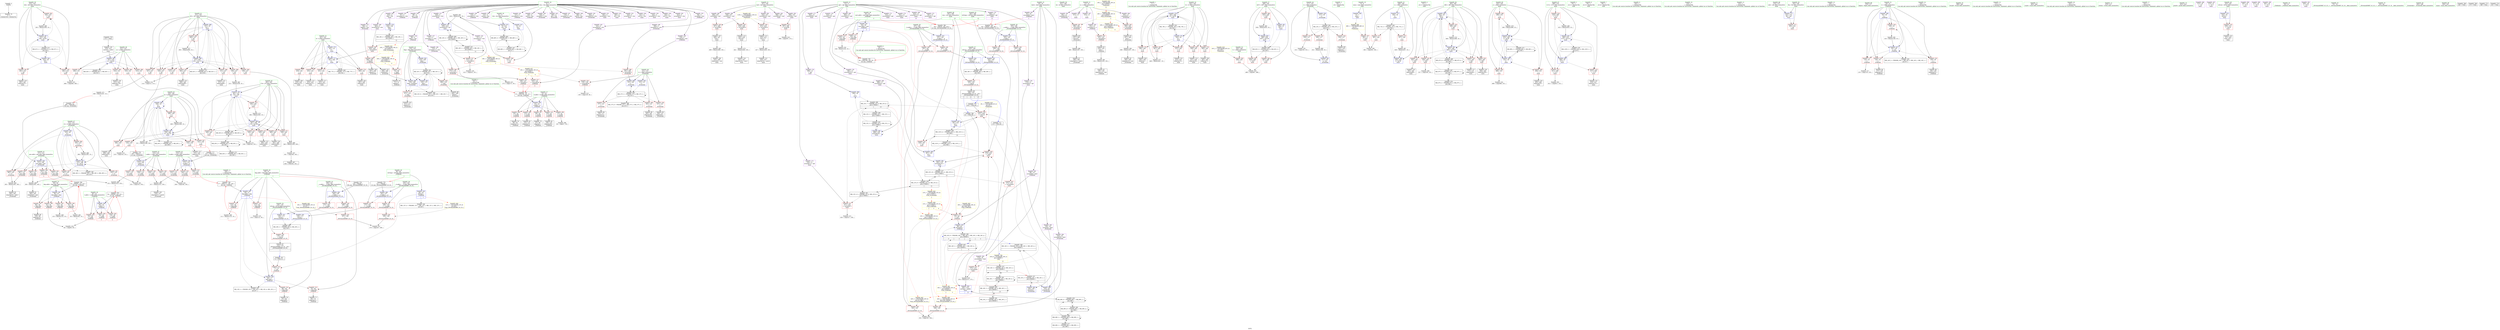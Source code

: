 digraph "SVFG" {
	label="SVFG";

	Node0x55ed01d03480 [shape=record,color=grey,label="{NodeID: 0\nNullPtr}"];
	Node0x55ed01d03480 -> Node0x55ed01d453c0[style=solid];
	Node0x55ed01d587d0 [shape=record,color=black,label="{NodeID: 775\n208 = PHI(548, )\n0th arg _Z5checkiii }"];
	Node0x55ed01d587d0 -> Node0x55ed01d56990[style=solid];
	Node0x55ed01d52930 [shape=record,color=red,label="{NodeID: 277\n451\<--341\n\<--d\nmain\n}"];
	Node0x55ed01d52930 -> Node0x55ed01d48700[style=solid];
	Node0x55ed01d43ec0 [shape=record,color=black,label="{NodeID: 111\n426\<--425\nconv17\<--\nmain\n}"];
	Node0x55ed01d43ec0 -> Node0x55ed01d60b20[style=solid];
	Node0x55ed01d4c730 [shape=record,color=blue,label="{NodeID: 388\n508\<--59\n\<--\nmain\n}"];
	Node0x55ed01d4c730 -> Node0x55ed01d90d10[style=dashed];
	Node0x55ed01d47e30 [shape=record,color=red,label="{NodeID: 222\n77\<--74\n\<--call\n_Z3dfsiiiii\n}"];
	Node0x55ed01d47e30 -> Node0x55ed01d55fd0[style=solid];
	Node0x55ed01d44460 [shape=record,color=green,label="{NodeID: 56\n347\<--348\nid\<--id_field_insensitive\nmain\n}"];
	Node0x55ed01d4eba0 [shape=record,color=grey,label="{NodeID: 499\n263 = Binary(261, 262, )\n}"];
	Node0x55ed01d4eba0 -> Node0x55ed01d461c0[style=solid];
	Node0x55ed01d556b0 [shape=record,color=red,label="{NodeID: 333\n575\<--574\n\<--arrayidx95\nmain\n}"];
	Node0x55ed01d556b0 -> Node0x55ed01d603a0[style=solid];
	Node0x55ed01d4afa0 [shape=record,color=purple,label="{NodeID: 167\n474\<--12\n\<--s\nmain\n}"];
	Node0x55ed01d1eb50 [shape=record,color=green,label="{NodeID: 1\n7\<--1\n\<--dummyObj\nCan only get source location for instruction, argument, global var or function.}"];
	Node0x55ed01d58940 [shape=record,color=black,label="{NodeID: 776\n209 = PHI(551, )\n1st arg _Z5checkiii }"];
	Node0x55ed01d58940 -> Node0x55ed01d56a60[style=solid];
	Node0x55ed01d941f0 [shape=record,color=yellow,style=double,label="{NodeID: 610\n8V_1 = ENCHI(MR_8V_0)\npts\{45 \}\nFun[main]}"];
	Node0x55ed01d941f0 -> Node0x55ed01d55780[style=dashed];
	Node0x55ed01d941f0 -> Node0x55ed01d55850[style=dashed];
	Node0x55ed01d52a00 [shape=record,color=red,label="{NodeID: 278\n394\<--343\n\<--i2\nmain\n}"];
	Node0x55ed01d52a00 -> Node0x55ed01d43910[style=solid];
	Node0x55ed01d43f90 [shape=record,color=black,label="{NodeID: 112\n428\<--427\nidxprom19\<--sub18\nmain\n}"];
	Node0x55ed01d4c800 [shape=record,color=blue,label="{NodeID: 389\n357\<--59\ni61\<--\nmain\n}"];
	Node0x55ed01d4c800 -> Node0x55ed01d53970[style=dashed];
	Node0x55ed01d4c800 -> Node0x55ed01d53a40[style=dashed];
	Node0x55ed01d4c800 -> Node0x55ed01d53b10[style=dashed];
	Node0x55ed01d4c800 -> Node0x55ed01d53be0[style=dashed];
	Node0x55ed01d4c800 -> Node0x55ed01d53cb0[style=dashed];
	Node0x55ed01d4c800 -> Node0x55ed01d53d80[style=dashed];
	Node0x55ed01d4c800 -> Node0x55ed01d53e50[style=dashed];
	Node0x55ed01d4c800 -> Node0x55ed01d53f20[style=dashed];
	Node0x55ed01d4c800 -> Node0x55ed01d4cf50[style=dashed];
	Node0x55ed01d4c800 -> Node0x55ed01d88b10[style=dashed];
	Node0x55ed01d47f00 [shape=record,color=red,label="{NodeID: 223\n85\<--82\n\<--call7\n_Z3dfsiiiii\n}"];
	Node0x55ed01d47f00 -> Node0x55ed01d560a0[style=solid];
	Node0x55ed01d44530 [shape=record,color=green,label="{NodeID: 57\n349\<--350\nid37\<--id37_field_insensitive\nmain\n}"];
	Node0x55ed01d44530 -> Node0x55ed01d52ee0[style=solid];
	Node0x55ed01d44530 -> Node0x55ed01d52fb0[style=solid];
	Node0x55ed01d44530 -> Node0x55ed01d53080[style=solid];
	Node0x55ed01d44530 -> Node0x55ed01d57de0[style=solid];
	Node0x55ed01d44530 -> Node0x55ed01d4d360[style=solid];
	Node0x55ed01d83680 [shape=record,color=yellow,style=double,label="{NodeID: 666\n22V_1 = ENCHI(MR_22V_0)\npts\{170000 \}\nFun[_ZSt3minIiERKT_S2_S2_]}"];
	Node0x55ed01d83680 -> Node0x55ed01d50b20[style=dashed];
	Node0x55ed01d83680 -> Node0x55ed01d50bf0[style=dashed];
	Node0x55ed01d4ed20 [shape=record,color=grey,label="{NodeID: 500\n268 = Binary(267, 105, )\n}"];
	Node0x55ed01d4ed20 -> Node0x55ed01d46360[style=solid];
	Node0x55ed01d55780 [shape=record,color=red,label="{NodeID: 334\n579\<--578\n\<--call97\nmain\n}"];
	Node0x55ed01d55780 -> Node0x55ed01d4cc10[style=solid];
	Node0x55ed01d4b070 [shape=record,color=purple,label="{NodeID: 168\n493\<--15\narrayidx52\<--opt\nmain\n}"];
	Node0x55ed01d03e00 [shape=record,color=green,label="{NodeID: 2\n10\<--1\n\<--dummyObj\nCan only get source location for instruction, argument, global var or function.|{<s0>5}}"];
	Node0x55ed01d03e00:s0 -> Node0x55ed01d592e0[style=solid,color=red];
	Node0x55ed01d58a80 [shape=record,color=black,label="{NodeID: 777\n210 = PHI(552, )\n2nd arg _Z5checkiii }"];
	Node0x55ed01d58a80 -> Node0x55ed01d56b30[style=solid];
	Node0x55ed01d52ad0 [shape=record,color=red,label="{NodeID: 279\n404\<--343\n\<--i2\nmain\n}"];
	Node0x55ed01d52ad0 -> Node0x55ed01d43ab0[style=solid];
	Node0x55ed01d44060 [shape=record,color=black,label="{NodeID: 113\n433\<--432\nidxprom21\<--\nmain\n}"];
	Node0x55ed01d79400 [shape=record,color=black,label="{NodeID: 556\nMR_22V_9 = PHI(MR_22V_10, MR_22V_8, )\npts\{170000 \}\n|{|<s2>11}}"];
	Node0x55ed01d79400 -> Node0x55ed01d79d00[style=dashed];
	Node0x55ed01d79400 -> Node0x55ed01d8e510[style=dashed];
	Node0x55ed01d79400:s2 -> Node0x55ed01d95f30[style=dashed,color=red];
	Node0x55ed01d4c8d0 [shape=record,color=blue,label="{NodeID: 390\n359\<--59\nk\<--\nmain\n}"];
	Node0x55ed01d4c8d0 -> Node0x55ed01d53ff0[style=dashed];
	Node0x55ed01d4c8d0 -> Node0x55ed01d540c0[style=dashed];
	Node0x55ed01d4c8d0 -> Node0x55ed01d54190[style=dashed];
	Node0x55ed01d4c8d0 -> Node0x55ed01d54260[style=dashed];
	Node0x55ed01d4c8d0 -> Node0x55ed01d54330[style=dashed];
	Node0x55ed01d4c8d0 -> Node0x55ed01d4c8d0[style=dashed];
	Node0x55ed01d4c8d0 -> Node0x55ed01d4ce80[style=dashed];
	Node0x55ed01d4c8d0 -> Node0x55ed01d89010[style=dashed];
	Node0x55ed01d47fd0 [shape=record,color=red,label="{NodeID: 224\n102\<--101\n\<--arrayidx15\n_Z3dfsiiiii\n}"];
	Node0x55ed01d47fd0 -> Node0x55ed01d459a0[style=solid];
	Node0x55ed01d44600 [shape=record,color=green,label="{NodeID: 58\n351\<--352\nn\<--n_field_insensitive\nmain\n}"];
	Node0x55ed01d44600 -> Node0x55ed01d53150[style=solid];
	Node0x55ed01d44600 -> Node0x55ed01d53220[style=solid];
	Node0x55ed01d44600 -> Node0x55ed01d532f0[style=solid];
	Node0x55ed01d44600 -> Node0x55ed01d533c0[style=solid];
	Node0x55ed01d44600 -> Node0x55ed01d57eb0[style=solid];
	Node0x55ed01d83760 [shape=record,color=yellow,style=double,label="{NodeID: 667\n43V_1 = ENCHI(MR_43V_0)\npts\{45 366 \}\nFun[_ZSt3minIiERKT_S2_S2_]}"];
	Node0x55ed01d83760 -> Node0x55ed01d50b20[style=dashed];
	Node0x55ed01d4eea0 [shape=record,color=grey,label="{NodeID: 501\n231 = cmp(230, 232, )\n}"];
	Node0x55ed01d55850 [shape=record,color=red,label="{NodeID: 335\n621\<--620\n\<--call123\nmain\n}"];
	Node0x55ed01d55850 -> Node0x55ed01d4d1c0[style=solid];
	Node0x55ed01d4b140 [shape=record,color=purple,label="{NodeID: 169\n496\<--15\narrayidx54\<--opt\nmain\n}"];
	Node0x55ed01d4b140 -> Node0x55ed01d4c4c0[style=solid];
	Node0x55ed01d27400 [shape=record,color=green,label="{NodeID: 3\n20\<--1\n.str\<--dummyObj\nGlob }"];
	Node0x55ed01d58bc0 [shape=record,color=black,label="{NodeID: 778\n156 = PHI(46, )\n0th arg _ZSt3maxIiERKT_S2_S2_ }"];
	Node0x55ed01d58bc0 -> Node0x55ed01d56310[style=solid];
	Node0x55ed01d52ba0 [shape=record,color=red,label="{NodeID: 280\n422\<--343\n\<--i2\nmain\n}"];
	Node0x55ed01d52ba0 -> Node0x55ed01d43df0[style=solid];
	Node0x55ed01d44130 [shape=record,color=black,label="{NodeID: 114\n437\<--436\nidxprom24\<--\nmain\n}"];
	Node0x55ed01d794f0 [shape=record,color=black,label="{NodeID: 557\nMR_24V_5 = PHI(MR_24V_6, MR_24V_4, )\npts\{190000 \}\n|{|<s1>11}}"];
	Node0x55ed01d794f0 -> Node0x55ed01d8ea10[style=dashed];
	Node0x55ed01d794f0:s1 -> Node0x55ed01d7cf00[style=dashed,color=red];
	Node0x55ed01d4c9a0 [shape=record,color=blue,label="{NodeID: 391\n361\<--531\nj74\<--add\nmain\n}"];
	Node0x55ed01d4c9a0 -> Node0x55ed01d54400[style=dashed];
	Node0x55ed01d4c9a0 -> Node0x55ed01d544d0[style=dashed];
	Node0x55ed01d4c9a0 -> Node0x55ed01d545a0[style=dashed];
	Node0x55ed01d4c9a0 -> Node0x55ed01d54670[style=dashed];
	Node0x55ed01d4c9a0 -> Node0x55ed01d54740[style=dashed];
	Node0x55ed01d4c9a0 -> Node0x55ed01d54810[style=dashed];
	Node0x55ed01d4c9a0 -> Node0x55ed01d4cdb0[style=dashed];
	Node0x55ed01d4c9a0 -> Node0x55ed01d8d610[style=dashed];
	Node0x55ed01d480a0 [shape=record,color=red,label="{NodeID: 225\n108\<--107\n\<--arrayidx17\n_Z3dfsiiiii\n|{<s0>3}}"];
	Node0x55ed01d480a0:s0 -> Node0x55ed01d592e0[style=solid,color=red];
	Node0x55ed01d446d0 [shape=record,color=green,label="{NodeID: 59\n353\<--354\ni44\<--i44_field_insensitive\nmain\n}"];
	Node0x55ed01d446d0 -> Node0x55ed01d53490[style=solid];
	Node0x55ed01d446d0 -> Node0x55ed01d53560[style=solid];
	Node0x55ed01d446d0 -> Node0x55ed01d53630[style=solid];
	Node0x55ed01d446d0 -> Node0x55ed01d57f80[style=solid];
	Node0x55ed01d446d0 -> Node0x55ed01d4c660[style=solid];
	Node0x55ed01d98670 [shape=record,color=yellow,style=double,label="{NodeID: 668\n45V_1 = ENCHI(MR_45V_0)\npts\{368 190000 \}\nFun[_ZSt3minIiERKT_S2_S2_]}"];
	Node0x55ed01d98670 -> Node0x55ed01d50bf0[style=dashed];
	Node0x55ed01d4f020 [shape=record,color=grey,label="{NodeID: 502\n255 = cmp(253, 254, )\n}"];
	Node0x55ed01d55920 [shape=record,color=blue,label="{NodeID: 336\n6\<--7\nnum\<--\nGlob }"];
	Node0x55ed01d55920 -> Node0x55ed01d94030[style=dashed];
	Node0x55ed01d4b210 [shape=record,color=purple,label="{NodeID: 170\n508\<--15\n\<--opt\nmain\n}"];
	Node0x55ed01d4b210 -> Node0x55ed01d4c730[style=solid];
	Node0x55ed01d42850 [shape=record,color=green,label="{NodeID: 4\n22\<--1\n.str.1\<--dummyObj\nGlob }"];
	Node0x55ed01d58d00 [shape=record,color=black,label="{NodeID: 779\n157 = PHI(48, )\n1st arg _ZSt3maxIiERKT_S2_S2_ }"];
	Node0x55ed01d58d00 -> Node0x55ed01d563e0[style=solid];
	Node0x55ed01d52c70 [shape=record,color=red,label="{NodeID: 281\n436\<--343\n\<--i2\nmain\n}"];
	Node0x55ed01d52c70 -> Node0x55ed01d44130[style=solid];
	Node0x55ed01d44200 [shape=record,color=black,label="{NodeID: 115\n440\<--439\nconv26\<--\nmain\n}"];
	Node0x55ed01d44200 -> Node0x55ed01d5fc20[style=solid];
	Node0x55ed01d795e0 [shape=record,color=black,label="{NodeID: 558\nMR_36V_3 = PHI(MR_36V_4, MR_36V_2, )\npts\{184 \}\n}"];
	Node0x55ed01d795e0 -> Node0x55ed01d50710[style=dashed];
	Node0x55ed01d4ca70 [shape=record,color=blue,label="{NodeID: 392\n363\<--59\nd82\<--\nmain\n}"];
	Node0x55ed01d4ca70 -> Node0x55ed01d548e0[style=dashed];
	Node0x55ed01d4ca70 -> Node0x55ed01d549b0[style=dashed];
	Node0x55ed01d4ca70 -> Node0x55ed01d54a80[style=dashed];
	Node0x55ed01d4ca70 -> Node0x55ed01d54b50[style=dashed];
	Node0x55ed01d4ca70 -> Node0x55ed01d54c20[style=dashed];
	Node0x55ed01d4ca70 -> Node0x55ed01d4ca70[style=dashed];
	Node0x55ed01d4ca70 -> Node0x55ed01d4cce0[style=dashed];
	Node0x55ed01d4ca70 -> Node0x55ed01d8db10[style=dashed];
	Node0x55ed01d48170 [shape=record,color=red,label="{NodeID: 226\n129\<--128\n\<--arrayidx26\n_Z3dfsiiiii\n}"];
	Node0x55ed01d48170 -> Node0x55ed01d4ff20[style=solid];
	Node0x55ed01d447a0 [shape=record,color=green,label="{NodeID: 60\n355\<--356\nj\<--j_field_insensitive\nmain\n}"];
	Node0x55ed01d447a0 -> Node0x55ed01d53700[style=solid];
	Node0x55ed01d447a0 -> Node0x55ed01d537d0[style=solid];
	Node0x55ed01d447a0 -> Node0x55ed01d538a0[style=solid];
	Node0x55ed01d447a0 -> Node0x55ed01d4c3f0[style=solid];
	Node0x55ed01d447a0 -> Node0x55ed01d4c590[style=solid];
	Node0x55ed01d4f1a0 [shape=record,color=grey,label="{NodeID: 503\n612 = cmp(611, 232, )\n}"];
	Node0x55ed01d559f0 [shape=record,color=blue,label="{NodeID: 337\n9\<--10\ntot\<--\nGlob }"];
	Node0x55ed01d559f0 -> Node0x55ed01d80100[style=dashed];
	Node0x55ed01d4b2e0 [shape=record,color=purple,label="{NodeID: 171\n523\<--15\narrayidx69\<--opt\nmain\n}"];
	Node0x55ed01d428e0 [shape=record,color=green,label="{NodeID: 5\n24\<--1\n.str.2\<--dummyObj\nGlob }"];
	Node0x55ed01d58e40 [shape=record,color=black,label="{NodeID: 780\n33 = PHI(93, 133, 322, )\n0th arg _Z3dfsiiiii }"];
	Node0x55ed01d58e40 -> Node0x55ed01d55af0[style=solid];
	Node0x55ed01d52d40 [shape=record,color=red,label="{NodeID: 282\n447\<--343\n\<--i2\nmain\n}"];
	Node0x55ed01d52d40 -> Node0x55ed01d60220[style=solid];
	Node0x55ed01d48630 [shape=record,color=black,label="{NodeID: 116\n442\<--441\nidxprom28\<--sub27\nmain\n}"];
	Node0x55ed01d4cb40 [shape=record,color=blue,label="{NodeID: 393\n365\<--576\nref.tmp\<--add96\nmain\n|{|<s2>12}}"];
	Node0x55ed01d4cb40 -> Node0x55ed01d55780[style=dashed];
	Node0x55ed01d4cb40 -> Node0x55ed01d79800[style=dashed];
	Node0x55ed01d4cb40:s2 -> Node0x55ed01d83760[style=dashed,color=red];
	Node0x55ed01d48240 [shape=record,color=red,label="{NodeID: 227\n142\<--141\n\<--arrayidx34\n_Z3dfsiiiii\n|{<s0>4}}"];
	Node0x55ed01d48240:s0 -> Node0x55ed01d592e0[style=solid,color=red];
	Node0x55ed01d44870 [shape=record,color=green,label="{NodeID: 61\n357\<--358\ni61\<--i61_field_insensitive\nmain\n}"];
	Node0x55ed01d44870 -> Node0x55ed01d53970[style=solid];
	Node0x55ed01d44870 -> Node0x55ed01d53a40[style=solid];
	Node0x55ed01d44870 -> Node0x55ed01d53b10[style=solid];
	Node0x55ed01d44870 -> Node0x55ed01d53be0[style=solid];
	Node0x55ed01d44870 -> Node0x55ed01d53cb0[style=solid];
	Node0x55ed01d44870 -> Node0x55ed01d53d80[style=solid];
	Node0x55ed01d44870 -> Node0x55ed01d53e50[style=solid];
	Node0x55ed01d44870 -> Node0x55ed01d53f20[style=solid];
	Node0x55ed01d44870 -> Node0x55ed01d4c800[style=solid];
	Node0x55ed01d44870 -> Node0x55ed01d4cf50[style=solid];
	Node0x55ed01d4f320 [shape=record,color=grey,label="{NodeID: 504\n195 = cmp(192, 194, )\n}"];
	Node0x55ed01d55af0 [shape=record,color=blue,label="{NodeID: 338\n38\<--33\ndep.addr\<--dep\n_Z3dfsiiiii\n}"];
	Node0x55ed01d55af0 -> Node0x55ed01d46b80[style=dashed];
	Node0x55ed01d55af0 -> Node0x55ed01d46c50[style=dashed];
	Node0x55ed01d55af0 -> Node0x55ed01d46d20[style=dashed];
	Node0x55ed01d55af0 -> Node0x55ed01d46df0[style=dashed];
	Node0x55ed01d4b3b0 [shape=record,color=purple,label="{NodeID: 172\n526\<--15\narrayidx71\<--opt\nmain\n}"];
	Node0x55ed01d4b3b0 -> Node0x55ed01d55510[style=solid];
	Node0x55ed01d1df50 [shape=record,color=green,label="{NodeID: 6\n26\<--1\n.str.3\<--dummyObj\nGlob }"];
	Node0x55ed01d59120 [shape=record,color=black,label="{NodeID: 781\n34 = PHI(94, 134, 325, )\n1st arg _Z3dfsiiiii }"];
	Node0x55ed01d59120 -> Node0x55ed01d55bc0[style=solid];
	Node0x55ed01d52e10 [shape=record,color=red,label="{NodeID: 283\n468\<--345\n\<--t\nmain\n}"];
	Node0x55ed01d52e10 -> Node0x55ed01d662b0[style=solid];
	Node0x55ed01d48700 [shape=record,color=black,label="{NodeID: 117\n452\<--451\nidxprom31\<--\nmain\n}"];
	Node0x55ed01d4cc10 [shape=record,color=blue,label="{NodeID: 394\n585\<--579\narrayidx101\<--\nmain\n}"];
	Node0x55ed01d4cc10 -> Node0x55ed01d79d00[style=dashed];
	Node0x55ed01d48310 [shape=record,color=red,label="{NodeID: 228\n178\<--158\n\<--retval\n_ZSt3maxIiERKT_S2_S2_\n}"];
	Node0x55ed01d48310 -> Node0x55ed01d45e80[style=solid];
	Node0x55ed01d44940 [shape=record,color=green,label="{NodeID: 62\n359\<--360\nk\<--k_field_insensitive\nmain\n}"];
	Node0x55ed01d44940 -> Node0x55ed01d53ff0[style=solid];
	Node0x55ed01d44940 -> Node0x55ed01d540c0[style=solid];
	Node0x55ed01d44940 -> Node0x55ed01d54190[style=solid];
	Node0x55ed01d44940 -> Node0x55ed01d54260[style=solid];
	Node0x55ed01d44940 -> Node0x55ed01d54330[style=solid];
	Node0x55ed01d44940 -> Node0x55ed01d4c8d0[style=solid];
	Node0x55ed01d44940 -> Node0x55ed01d4ce80[style=solid];
	Node0x55ed01d4f4a0 [shape=record,color=grey,label="{NodeID: 505\n246 = cmp(244, 245, )\n}"];
	Node0x55ed01d55bc0 [shape=record,color=blue,label="{NodeID: 339\n40\<--34\nt.addr\<--t\n_Z3dfsiiiii\n}"];
	Node0x55ed01d55bc0 -> Node0x55ed01d46ec0[style=dashed];
	Node0x55ed01d55bc0 -> Node0x55ed01d46f90[style=dashed];
	Node0x55ed01d55bc0 -> Node0x55ed01d47060[style=dashed];
	Node0x55ed01d4b480 [shape=record,color=purple,label="{NodeID: 173\n561\<--15\narrayidx87\<--opt\nmain\n}"];
	Node0x55ed01d1dfe0 [shape=record,color=green,label="{NodeID: 7\n28\<--1\n.str.4\<--dummyObj\nGlob }"];
	Node0x55ed01d592e0 [shape=record,color=black,label="{NodeID: 782\n35 = PHI(108, 142, 10, )\n2nd arg _Z3dfsiiiii }"];
	Node0x55ed01d592e0 -> Node0x55ed01d55c90[style=solid];
	Node0x55ed01d94730 [shape=record,color=yellow,style=double,label="{NodeID: 616\n81V_1 = ENCHI(MR_81V_0)\npts\{346 \}\nFun[main]}"];
	Node0x55ed01d94730 -> Node0x55ed01d52e10[style=dashed];
	Node0x55ed01d52ee0 [shape=record,color=red,label="{NodeID: 284\n467\<--349\n\<--id37\nmain\n}"];
	Node0x55ed01d52ee0 -> Node0x55ed01d662b0[style=solid];
	Node0x55ed01d487d0 [shape=record,color=black,label="{NodeID: 118\n478\<--475\nconv43\<--call42\nmain\n}"];
	Node0x55ed01d487d0 -> Node0x55ed01d57eb0[style=solid];
	Node0x55ed01d4cce0 [shape=record,color=blue,label="{NodeID: 395\n363\<--589\nd82\<--inc103\nmain\n}"];
	Node0x55ed01d4cce0 -> Node0x55ed01d548e0[style=dashed];
	Node0x55ed01d4cce0 -> Node0x55ed01d549b0[style=dashed];
	Node0x55ed01d4cce0 -> Node0x55ed01d54a80[style=dashed];
	Node0x55ed01d4cce0 -> Node0x55ed01d54b50[style=dashed];
	Node0x55ed01d4cce0 -> Node0x55ed01d54c20[style=dashed];
	Node0x55ed01d4cce0 -> Node0x55ed01d4ca70[style=dashed];
	Node0x55ed01d4cce0 -> Node0x55ed01d4cce0[style=dashed];
	Node0x55ed01d4cce0 -> Node0x55ed01d8db10[style=dashed];
	Node0x55ed01d483e0 [shape=record,color=red,label="{NodeID: 229\n166\<--160\n\<--__a.addr\n_ZSt3maxIiERKT_S2_S2_\n}"];
	Node0x55ed01d483e0 -> Node0x55ed01d50570[style=solid];
	Node0x55ed01d44a10 [shape=record,color=green,label="{NodeID: 63\n361\<--362\nj74\<--j74_field_insensitive\nmain\n}"];
	Node0x55ed01d44a10 -> Node0x55ed01d54400[style=solid];
	Node0x55ed01d44a10 -> Node0x55ed01d544d0[style=solid];
	Node0x55ed01d44a10 -> Node0x55ed01d545a0[style=solid];
	Node0x55ed01d44a10 -> Node0x55ed01d54670[style=solid];
	Node0x55ed01d44a10 -> Node0x55ed01d54740[style=solid];
	Node0x55ed01d44a10 -> Node0x55ed01d54810[style=solid];
	Node0x55ed01d44a10 -> Node0x55ed01d4c9a0[style=solid];
	Node0x55ed01d44a10 -> Node0x55ed01d4cdb0[style=solid];
	Node0x55ed01d4f620 [shape=record,color=grey,label="{NodeID: 506\n58 = cmp(57, 59, )\n}"];
	Node0x55ed01d55c90 [shape=record,color=blue,label="{NodeID: 340\n42\<--35\nd.addr\<--d\n_Z3dfsiiiii\n}"];
	Node0x55ed01d55c90 -> Node0x55ed01d47130[style=dashed];
	Node0x55ed01d55c90 -> Node0x55ed01d47200[style=dashed];
	Node0x55ed01d55c90 -> Node0x55ed01d472d0[style=dashed];
	Node0x55ed01d55c90 -> Node0x55ed01d473a0[style=dashed];
	Node0x55ed01d55c90 -> Node0x55ed01d47470[style=dashed];
	Node0x55ed01d4b550 [shape=record,color=purple,label="{NodeID: 174\n564\<--15\narrayidx89\<--opt\nmain\n|{<s0>12}}"];
	Node0x55ed01d4b550:s0 -> Node0x55ed01d59820[style=solid,color=red];
	Node0x55ed01d25d40 [shape=record,color=green,label="{NodeID: 8\n59\<--1\n\<--dummyObj\nCan only get source location for instruction, argument, global var or function.|{<s0>5}}"];
	Node0x55ed01d25d40:s0 -> Node0x55ed01d594a0[style=solid,color=red];
	Node0x55ed01d594a0 [shape=record,color=black,label="{NodeID: 783\n36 = PHI(109, 144, 59, )\n3rd arg _Z3dfsiiiii }"];
	Node0x55ed01d594a0 -> Node0x55ed01d55d60[style=solid];
	Node0x55ed01d52fb0 [shape=record,color=red,label="{NodeID: 285\n628\<--349\n\<--id37\nmain\n}"];
	Node0x55ed01d488a0 [shape=record,color=black,label="{NodeID: 119\n492\<--491\nidxprom51\<--\nmain\n}"];
	Node0x55ed01d85410 [shape=record,color=black,label="{NodeID: 562\nMR_55V_3 = PHI(MR_55V_5, MR_55V_2, )\npts\{220 \}\n}"];
	Node0x55ed01d85410 -> Node0x55ed01d51820[style=dashed];
	Node0x55ed01d85410 -> Node0x55ed01d518f0[style=dashed];
	Node0x55ed01d85410 -> Node0x55ed01d570e0[style=dashed];
	Node0x55ed01d85410 -> Node0x55ed01d57350[style=dashed];
	Node0x55ed01d85410 -> Node0x55ed01d85410[style=dashed];
	Node0x55ed01d85410 -> Node0x55ed01d86310[style=dashed];
	Node0x55ed01d4cdb0 [shape=record,color=blue,label="{NodeID: 396\n361\<--594\nj74\<--inc106\nmain\n}"];
	Node0x55ed01d4cdb0 -> Node0x55ed01d54400[style=dashed];
	Node0x55ed01d4cdb0 -> Node0x55ed01d544d0[style=dashed];
	Node0x55ed01d4cdb0 -> Node0x55ed01d545a0[style=dashed];
	Node0x55ed01d4cdb0 -> Node0x55ed01d54670[style=dashed];
	Node0x55ed01d4cdb0 -> Node0x55ed01d54740[style=dashed];
	Node0x55ed01d4cdb0 -> Node0x55ed01d54810[style=dashed];
	Node0x55ed01d4cdb0 -> Node0x55ed01d4cdb0[style=dashed];
	Node0x55ed01d4cdb0 -> Node0x55ed01d8d610[style=dashed];
	Node0x55ed01d484b0 [shape=record,color=red,label="{NodeID: 230\n175\<--160\n\<--__a.addr\n_ZSt3maxIiERKT_S2_S2_\n}"];
	Node0x55ed01d484b0 -> Node0x55ed01d56580[style=solid];
	Node0x55ed01d44ae0 [shape=record,color=green,label="{NodeID: 64\n363\<--364\nd82\<--d82_field_insensitive\nmain\n}"];
	Node0x55ed01d44ae0 -> Node0x55ed01d548e0[style=solid];
	Node0x55ed01d44ae0 -> Node0x55ed01d549b0[style=solid];
	Node0x55ed01d44ae0 -> Node0x55ed01d54a80[style=solid];
	Node0x55ed01d44ae0 -> Node0x55ed01d54b50[style=solid];
	Node0x55ed01d44ae0 -> Node0x55ed01d54c20[style=solid];
	Node0x55ed01d44ae0 -> Node0x55ed01d4ca70[style=solid];
	Node0x55ed01d44ae0 -> Node0x55ed01d4cce0[style=solid];
	Node0x55ed01d4f7a0 [shape=record,color=grey,label="{NodeID: 507\n541 = cmp(540, 542, )\n}"];
	Node0x55ed01d4f7a0 -> Node0x55ed01d5ef00[style=solid];
	Node0x55ed01d55d60 [shape=record,color=blue,label="{NodeID: 341\n44\<--36\ncost.addr\<--cost\n_Z3dfsiiiii\n|{|<s3>2}}"];
	Node0x55ed01d55d60 -> Node0x55ed01d47540[style=dashed];
	Node0x55ed01d55d60 -> Node0x55ed01d47610[style=dashed];
	Node0x55ed01d55d60 -> Node0x55ed01d47f00[style=dashed];
	Node0x55ed01d55d60:s3 -> Node0x55ed01d83760[style=dashed,color=red];
	Node0x55ed01d4b620 [shape=record,color=purple,label="{NodeID: 175\n567\<--15\narrayidx91\<--opt\nmain\n}"];
	Node0x55ed01d25dd0 [shape=record,color=green,label="{NodeID: 9\n105\<--1\n\<--dummyObj\nCan only get source location for instruction, argument, global var or function.}"];
	Node0x55ed01d59660 [shape=record,color=black,label="{NodeID: 784\n37 = PHI(111, 146, 326, )\n4th arg _Z3dfsiiiii }"];
	Node0x55ed01d59660 -> Node0x55ed01d55e30[style=solid];
	Node0x55ed01d53080 [shape=record,color=red,label="{NodeID: 286\n635\<--349\n\<--id37\nmain\n}"];
	Node0x55ed01d53080 -> Node0x55ed01d4e5a0[style=solid];
	Node0x55ed01d48970 [shape=record,color=black,label="{NodeID: 120\n495\<--494\nidxprom53\<--\nmain\n}"];
	Node0x55ed01d85910 [shape=record,color=black,label="{NodeID: 563\nMR_57V_3 = PHI(MR_57V_4, MR_57V_2, )\npts\{222 \}\n}"];
	Node0x55ed01d85910 -> Node0x55ed01d519c0[style=dashed];
	Node0x55ed01d85910 -> Node0x55ed01d51a90[style=dashed];
	Node0x55ed01d85910 -> Node0x55ed01d51b60[style=dashed];
	Node0x55ed01d85910 -> Node0x55ed01d571b0[style=dashed];
	Node0x55ed01d85910 -> Node0x55ed01d85910[style=dashed];
	Node0x55ed01d85910 -> Node0x55ed01d86810[style=dashed];
	Node0x55ed01d4ce80 [shape=record,color=blue,label="{NodeID: 397\n359\<--600\nk\<--inc110\nmain\n}"];
	Node0x55ed01d4ce80 -> Node0x55ed01d53ff0[style=dashed];
	Node0x55ed01d4ce80 -> Node0x55ed01d540c0[style=dashed];
	Node0x55ed01d4ce80 -> Node0x55ed01d54190[style=dashed];
	Node0x55ed01d4ce80 -> Node0x55ed01d54260[style=dashed];
	Node0x55ed01d4ce80 -> Node0x55ed01d54330[style=dashed];
	Node0x55ed01d4ce80 -> Node0x55ed01d4c8d0[style=dashed];
	Node0x55ed01d4ce80 -> Node0x55ed01d4ce80[style=dashed];
	Node0x55ed01d4ce80 -> Node0x55ed01d89010[style=dashed];
	Node0x55ed01d50410 [shape=record,color=red,label="{NodeID: 231\n168\<--162\n\<--__b.addr\n_ZSt3maxIiERKT_S2_S2_\n}"];
	Node0x55ed01d50410 -> Node0x55ed01d50640[style=solid];
	Node0x55ed01d44bb0 [shape=record,color=green,label="{NodeID: 65\n365\<--366\nref.tmp\<--ref.tmp_field_insensitive\nmain\n|{|<s1>12}}"];
	Node0x55ed01d44bb0 -> Node0x55ed01d4cb40[style=solid];
	Node0x55ed01d44bb0:s1 -> Node0x55ed01d599e0[style=solid,color=red];
	Node0x55ed01d4f920 [shape=record,color=grey,label="{NodeID: 508\n383 = cmp(381, 382, )\n}"];
	Node0x55ed01d55e30 [shape=record,color=blue,label="{NodeID: 342\n46\<--37\nflag.addr\<--flag\n_Z3dfsiiiii\n|{|<s5>1}}"];
	Node0x55ed01d55e30 -> Node0x55ed01d47880[style=dashed];
	Node0x55ed01d55e30 -> Node0x55ed01d47950[style=dashed];
	Node0x55ed01d55e30 -> Node0x55ed01d47e30[style=dashed];
	Node0x55ed01d55e30 -> Node0x55ed01d55fd0[style=dashed];
	Node0x55ed01d55e30 -> Node0x55ed01d7ed00[style=dashed];
	Node0x55ed01d55e30:s5 -> Node0x55ed01d960f0[style=dashed,color=red];
	Node0x55ed01d4b6f0 [shape=record,color=purple,label="{NodeID: 176\n570\<--15\narrayidx93\<--opt\nmain\n}"];
	Node0x55ed01d4b6f0 -> Node0x55ed01d555e0[style=solid];
	Node0x55ed01d1e8e0 [shape=record,color=green,label="{NodeID: 10\n120\<--1\n\<--dummyObj\nCan only get source location for instruction, argument, global var or function.}"];
	Node0x55ed01d59820 [shape=record,color=black,label="{NodeID: 785\n181 = PHI(81, 564, 367, )\n0th arg _ZSt3minIiERKT_S2_S2_ }"];
	Node0x55ed01d59820 -> Node0x55ed01d56650[style=solid];
	Node0x55ed01d53150 [shape=record,color=red,label="{NodeID: 287\n483\<--351\n\<--n\nmain\n}"];
	Node0x55ed01d53150 -> Node0x55ed01d66730[style=solid];
	Node0x55ed01d48a40 [shape=record,color=black,label="{NodeID: 121\n522\<--521\nidxprom68\<--\nmain\n}"];
	Node0x55ed01d4cf50 [shape=record,color=blue,label="{NodeID: 398\n357\<--605\ni61\<--inc113\nmain\n}"];
	Node0x55ed01d4cf50 -> Node0x55ed01d53970[style=dashed];
	Node0x55ed01d4cf50 -> Node0x55ed01d53a40[style=dashed];
	Node0x55ed01d4cf50 -> Node0x55ed01d53b10[style=dashed];
	Node0x55ed01d4cf50 -> Node0x55ed01d53be0[style=dashed];
	Node0x55ed01d4cf50 -> Node0x55ed01d53cb0[style=dashed];
	Node0x55ed01d4cf50 -> Node0x55ed01d53d80[style=dashed];
	Node0x55ed01d4cf50 -> Node0x55ed01d53e50[style=dashed];
	Node0x55ed01d4cf50 -> Node0x55ed01d53f20[style=dashed];
	Node0x55ed01d4cf50 -> Node0x55ed01d4cf50[style=dashed];
	Node0x55ed01d4cf50 -> Node0x55ed01d88b10[style=dashed];
	Node0x55ed01d504a0 [shape=record,color=red,label="{NodeID: 232\n172\<--162\n\<--__b.addr\n_ZSt3maxIiERKT_S2_S2_\n}"];
	Node0x55ed01d504a0 -> Node0x55ed01d564b0[style=solid];
	Node0x55ed01d44c80 [shape=record,color=green,label="{NodeID: 66\n367\<--368\nres\<--res_field_insensitive\nmain\n|{|<s3>13}}"];
	Node0x55ed01d44c80 -> Node0x55ed01d54cf0[style=solid];
	Node0x55ed01d44c80 -> Node0x55ed01d4d020[style=solid];
	Node0x55ed01d44c80 -> Node0x55ed01d4d1c0[style=solid];
	Node0x55ed01d44c80:s3 -> Node0x55ed01d59820[style=solid,color=red];
	Node0x55ed01d4faa0 [shape=record,color=grey,label="{NodeID: 509\n557 = cmp(556, 232, )\n}"];
	Node0x55ed01d55f00 [shape=record,color=blue,label="{NodeID: 343\n48\<--59\nref.tmp\<--\n_Z3dfsiiiii\n|{|<s2>1}}"];
	Node0x55ed01d55f00 -> Node0x55ed01d47e30[style=dashed];
	Node0x55ed01d55f00 -> Node0x55ed01d7f200[style=dashed];
	Node0x55ed01d55f00:s2 -> Node0x55ed01d96200[style=dashed,color=red];
	Node0x55ed01d4b7c0 [shape=record,color=purple,label="{NodeID: 177\n582\<--15\narrayidx99\<--opt\nmain\n}"];
	Node0x55ed01d1e970 [shape=record,color=green,label="{NodeID: 11\n146\<--1\n\<--dummyObj\nCan only get source location for instruction, argument, global var or function.|{<s0>4}}"];
	Node0x55ed01d1e970:s0 -> Node0x55ed01d59660[style=solid,color=red];
	Node0x55ed01d599e0 [shape=record,color=black,label="{NodeID: 786\n182 = PHI(44, 365, 619, )\n1st arg _ZSt3minIiERKT_S2_S2_ }"];
	Node0x55ed01d599e0 -> Node0x55ed01d56720[style=solid];
	Node0x55ed01d53220 [shape=record,color=red,label="{NodeID: 288\n513\<--351\n\<--n\nmain\n}"];
	Node0x55ed01d53220 -> Node0x55ed01d50220[style=solid];
	Node0x55ed01d48b10 [shape=record,color=black,label="{NodeID: 122\n525\<--524\nidxprom70\<--\nmain\n}"];
	Node0x55ed01d86310 [shape=record,color=black,label="{NodeID: 565\nMR_55V_8 = PHI(MR_55V_1, MR_55V_7, MR_55V_7, )\npts\{220 \}\n}"];
	Node0x55ed01d4d020 [shape=record,color=blue,label="{NodeID: 399\n367\<--238\nres\<--\nmain\n}"];
	Node0x55ed01d4d020 -> Node0x55ed01d92110[style=dashed];
	Node0x55ed01d50570 [shape=record,color=red,label="{NodeID: 233\n167\<--166\n\<--\n_ZSt3maxIiERKT_S2_S2_\n}"];
	Node0x55ed01d50570 -> Node0x55ed01d66430[style=solid];
	Node0x55ed01d44d50 [shape=record,color=green,label="{NodeID: 67\n369\<--370\ni115\<--i115_field_insensitive\nmain\n}"];
	Node0x55ed01d44d50 -> Node0x55ed01d54dc0[style=solid];
	Node0x55ed01d44d50 -> Node0x55ed01d54e90[style=solid];
	Node0x55ed01d44d50 -> Node0x55ed01d54f60[style=solid];
	Node0x55ed01d44d50 -> Node0x55ed01d4d0f0[style=solid];
	Node0x55ed01d44d50 -> Node0x55ed01d4d290[style=solid];
	Node0x55ed01d4fc20 [shape=record,color=grey,label="{NodeID: 510\n398 = cmp(397, 275, )\n}"];
	Node0x55ed01d55fd0 [shape=record,color=blue,label="{NodeID: 344\n46\<--77\nflag.addr\<--\n_Z3dfsiiiii\n}"];
	Node0x55ed01d55fd0 -> Node0x55ed01d476e0[style=dashed];
	Node0x55ed01d55fd0 -> Node0x55ed01d477b0[style=dashed];
	Node0x55ed01d55fd0 -> Node0x55ed01d7ed00[style=dashed];
	Node0x55ed01d4b890 [shape=record,color=purple,label="{NodeID: 178\n585\<--15\narrayidx101\<--opt\nmain\n}"];
	Node0x55ed01d4b890 -> Node0x55ed01d4cc10[style=solid];
	Node0x55ed01d1ea00 [shape=record,color=green,label="{NodeID: 12\n232\<--1\n\<--dummyObj\nCan only get source location for instruction, argument, global var or function.}"];
	Node0x55ed01d532f0 [shape=record,color=red,label="{NodeID: 289\n535\<--351\n\<--n\nmain\n}"];
	Node0x55ed01d532f0 -> Node0x55ed01d4fda0[style=solid];
	Node0x55ed01d48be0 [shape=record,color=black,label="{NodeID: 123\n560\<--559\nidxprom86\<--\nmain\n}"];
	Node0x55ed01d86810 [shape=record,color=black,label="{NodeID: 566\nMR_57V_6 = PHI(MR_57V_1, MR_57V_3, MR_57V_3, )\npts\{222 \}\n}"];
	Node0x55ed01d4d0f0 [shape=record,color=blue,label="{NodeID: 400\n369\<--59\ni115\<--\nmain\n}"];
	Node0x55ed01d4d0f0 -> Node0x55ed01d54dc0[style=dashed];
	Node0x55ed01d4d0f0 -> Node0x55ed01d54e90[style=dashed];
	Node0x55ed01d4d0f0 -> Node0x55ed01d54f60[style=dashed];
	Node0x55ed01d4d0f0 -> Node0x55ed01d4d290[style=dashed];
	Node0x55ed01d4d0f0 -> Node0x55ed01d8a910[style=dashed];
	Node0x55ed01d50640 [shape=record,color=red,label="{NodeID: 234\n169\<--168\n\<--\n_ZSt3maxIiERKT_S2_S2_\n}"];
	Node0x55ed01d50640 -> Node0x55ed01d66430[style=solid];
	Node0x55ed01d44e20 [shape=record,color=green,label="{NodeID: 68\n374\<--375\ncall\<--call_field_insensitive\nmain\n}"];
	Node0x55ed01d44e20 -> Node0x55ed01d575c0[style=solid];
	Node0x55ed01d4fda0 [shape=record,color=grey,label="{NodeID: 511\n536 = cmp(534, 535, )\n}"];
	Node0x55ed01d560a0 [shape=record,color=blue,label="{NodeID: 345\n88\<--85\narrayidx9\<--\n_Z3dfsiiiii\n}"];
	Node0x55ed01d560a0 -> Node0x55ed01d7fc00[style=dashed];
	Node0x55ed01d4b960 [shape=record,color=purple,label="{NodeID: 179\n616\<--15\narrayidx120\<--opt\nmain\n}"];
	Node0x55ed01d42b90 [shape=record,color=green,label="{NodeID: 13\n238\<--1\n\<--dummyObj\nCan only get source location for instruction, argument, global var or function.}"];
	Node0x55ed01d533c0 [shape=record,color=red,label="{NodeID: 290\n614\<--351\n\<--n\nmain\n}"];
	Node0x55ed01d533c0 -> Node0x55ed01d49190[style=solid];
	Node0x55ed01d48cb0 [shape=record,color=black,label="{NodeID: 124\n563\<--562\nidxprom88\<--\nmain\n}"];
	Node0x55ed01d86d10 [shape=record,color=black,label="{NodeID: 567\nMR_59V_5 = PHI(MR_59V_1, MR_59V_3, MR_59V_3, )\npts\{224 \}\n}"];
	Node0x55ed01d4d1c0 [shape=record,color=blue,label="{NodeID: 401\n367\<--621\nres\<--\nmain\n}"];
	Node0x55ed01d4d1c0 -> Node0x55ed01d92110[style=dashed];
	Node0x55ed01d50710 [shape=record,color=red,label="{NodeID: 235\n203\<--183\n\<--retval\n_ZSt3minIiERKT_S2_S2_\n}"];
	Node0x55ed01d50710 -> Node0x55ed01d45f50[style=solid];
	Node0x55ed01d44ef0 [shape=record,color=green,label="{NodeID: 69\n376\<--377\nfopen\<--fopen_field_insensitive\n}"];
	Node0x55ed01d4ff20 [shape=record,color=grey,label="{NodeID: 512\n130 = cmp(129, 59, )\n}"];
	Node0x55ed01d56170 [shape=record,color=blue,label="{NodeID: 346\n50\<--59\ni\<--\n_Z3dfsiiiii\n}"];
	Node0x55ed01d56170 -> Node0x55ed01d47a20[style=dashed];
	Node0x55ed01d56170 -> Node0x55ed01d47af0[style=dashed];
	Node0x55ed01d56170 -> Node0x55ed01d47bc0[style=dashed];
	Node0x55ed01d56170 -> Node0x55ed01d47c90[style=dashed];
	Node0x55ed01d56170 -> Node0x55ed01d56240[style=dashed];
	Node0x55ed01d56170 -> Node0x55ed01d7f700[style=dashed];
	Node0x55ed01d4ba30 [shape=record,color=purple,label="{NodeID: 180\n619\<--15\narrayidx122\<--opt\nmain\n|{<s0>13}}"];
	Node0x55ed01d4ba30:s0 -> Node0x55ed01d599e0[style=solid,color=red];
	Node0x55ed01d42c60 [shape=record,color=green,label="{NodeID: 14\n249\<--1\n\<--dummyObj\nCan only get source location for instruction, argument, global var or function.}"];
	Node0x55ed01d53490 [shape=record,color=red,label="{NodeID: 291\n482\<--353\n\<--i44\nmain\n}"];
	Node0x55ed01d53490 -> Node0x55ed01d66730[style=solid];
	Node0x55ed01d48d80 [shape=record,color=black,label="{NodeID: 125\n566\<--565\nidxprom90\<--\nmain\n}"];
	Node0x55ed01d87210 [shape=record,color=black,label="{NodeID: 568\nMR_24V_5 = PHI(MR_24V_6, MR_24V_2, MR_24V_4, )\npts\{190000 \}\n|{<s0>11}}"];
	Node0x55ed01d87210:s0 -> Node0x55ed01d9e980[style=dashed,color=blue];
	Node0x55ed01d4d290 [shape=record,color=blue,label="{NodeID: 402\n369\<--625\ni115\<--inc125\nmain\n}"];
	Node0x55ed01d4d290 -> Node0x55ed01d54dc0[style=dashed];
	Node0x55ed01d4d290 -> Node0x55ed01d54e90[style=dashed];
	Node0x55ed01d4d290 -> Node0x55ed01d54f60[style=dashed];
	Node0x55ed01d4d290 -> Node0x55ed01d4d290[style=dashed];
	Node0x55ed01d4d290 -> Node0x55ed01d8a910[style=dashed];
	Node0x55ed01d507e0 [shape=record,color=red,label="{NodeID: 236\n193\<--185\n\<--__a.addr\n_ZSt3minIiERKT_S2_S2_\n}"];
	Node0x55ed01d507e0 -> Node0x55ed01d50bf0[style=solid];
	Node0x55ed01d44fc0 [shape=record,color=green,label="{NodeID: 70\n389\<--390\nfscanf\<--fscanf_field_insensitive\n}"];
	Node0x55ed01d500a0 [shape=record,color=grey,label="{NodeID: 513\n528 = cmp(527, 238, )\n}"];
	Node0x55ed01d56240 [shape=record,color=blue,label="{NodeID: 347\n50\<--150\ni\<--inc\n_Z3dfsiiiii\n}"];
	Node0x55ed01d56240 -> Node0x55ed01d47a20[style=dashed];
	Node0x55ed01d56240 -> Node0x55ed01d47af0[style=dashed];
	Node0x55ed01d56240 -> Node0x55ed01d47bc0[style=dashed];
	Node0x55ed01d56240 -> Node0x55ed01d47c90[style=dashed];
	Node0x55ed01d56240 -> Node0x55ed01d56240[style=dashed];
	Node0x55ed01d56240 -> Node0x55ed01d7f700[style=dashed];
	Node0x55ed01d4bb00 [shape=record,color=purple,label="{NodeID: 181\n81\<--18\narrayidx6\<--best\n_Z3dfsiiiii\n|{<s0>2}}"];
	Node0x55ed01d4bb00:s0 -> Node0x55ed01d59820[style=solid,color=red];
	Node0x55ed01d42d30 [shape=record,color=green,label="{NodeID: 15\n275\<--1\n\<--dummyObj\nCan only get source location for instruction, argument, global var or function.}"];
	Node0x55ed01d53560 [shape=record,color=red,label="{NodeID: 292\n491\<--353\n\<--i44\nmain\n}"];
	Node0x55ed01d53560 -> Node0x55ed01d488a0[style=solid];
	Node0x55ed01d48e50 [shape=record,color=black,label="{NodeID: 126\n569\<--568\nidxprom92\<--\nmain\n}"];
	Node0x55ed01d87710 [shape=record,color=black,label="{NodeID: 569\nMR_83V_3 = PHI(MR_83V_4, MR_83V_2, )\npts\{350 \}\n}"];
	Node0x55ed01d87710 -> Node0x55ed01d52ee0[style=dashed];
	Node0x55ed01d87710 -> Node0x55ed01d52fb0[style=dashed];
	Node0x55ed01d87710 -> Node0x55ed01d53080[style=dashed];
	Node0x55ed01d87710 -> Node0x55ed01d4d360[style=dashed];
	Node0x55ed01d4d360 [shape=record,color=blue,label="{NodeID: 403\n349\<--636\nid37\<--inc129\nmain\n}"];
	Node0x55ed01d4d360 -> Node0x55ed01d87710[style=dashed];
	Node0x55ed01d508b0 [shape=record,color=red,label="{NodeID: 237\n200\<--185\n\<--__a.addr\n_ZSt3minIiERKT_S2_S2_\n}"];
	Node0x55ed01d508b0 -> Node0x55ed01d568c0[style=solid];
	Node0x55ed01d450c0 [shape=record,color=green,label="{NodeID: 71\n463\<--464\nscanf\<--scanf_field_insensitive\n}"];
	Node0x55ed01d50220 [shape=record,color=grey,label="{NodeID: 514\n514 = cmp(512, 513, )\n}"];
	Node0x55ed01d56310 [shape=record,color=blue,label="{NodeID: 348\n160\<--156\n__a.addr\<--__a\n_ZSt3maxIiERKT_S2_S2_\n}"];
	Node0x55ed01d56310 -> Node0x55ed01d483e0[style=dashed];
	Node0x55ed01d56310 -> Node0x55ed01d484b0[style=dashed];
	Node0x55ed01d4bbd0 [shape=record,color=purple,label="{NodeID: 182\n88\<--18\narrayidx9\<--best\n_Z3dfsiiiii\n}"];
	Node0x55ed01d4bbd0 -> Node0x55ed01d560a0[style=solid];
	Node0x55ed01d27520 [shape=record,color=green,label="{NodeID: 16\n542\<--1\n\<--dummyObj\nCan only get source location for instruction, argument, global var or function.}"];
	Node0x55ed01d53630 [shape=record,color=red,label="{NodeID: 293\n504\<--353\n\<--i44\nmain\n}"];
	Node0x55ed01d53630 -> Node0x55ed01d61420[style=solid];
	Node0x55ed01d48f20 [shape=record,color=black,label="{NodeID: 127\n573\<--572\nidxprom94\<--\nmain\n}"];
	Node0x55ed01d87c10 [shape=record,color=black,label="{NodeID: 570\nMR_85V_2 = PHI(MR_85V_3, MR_85V_1, )\npts\{352 \}\n}"];
	Node0x55ed01d87c10 -> Node0x55ed01d57eb0[style=dashed];
	Node0x55ed01d50980 [shape=record,color=red,label="{NodeID: 238\n191\<--187\n\<--__b.addr\n_ZSt3minIiERKT_S2_S2_\n}"];
	Node0x55ed01d50980 -> Node0x55ed01d50b20[style=solid];
	Node0x55ed01d451c0 [shape=record,color=green,label="{NodeID: 72\n476\<--477\nstrlen\<--strlen_field_insensitive\n}"];
	Node0x55ed01d65b70 [shape=record,color=grey,label="{NodeID: 515\n519 = cmp(518, 232, )\n}"];
	Node0x55ed01d563e0 [shape=record,color=blue,label="{NodeID: 349\n162\<--157\n__b.addr\<--__b\n_ZSt3maxIiERKT_S2_S2_\n}"];
	Node0x55ed01d563e0 -> Node0x55ed01d50410[style=dashed];
	Node0x55ed01d563e0 -> Node0x55ed01d504a0[style=dashed];
	Node0x55ed01d4bca0 [shape=record,color=purple,label="{NodeID: 183\n236\<--18\narrayidx\<--best\n_Z5checkiii\n}"];
	Node0x55ed01d4bca0 -> Node0x55ed01d56cd0[style=solid];
	Node0x55ed01d275f0 [shape=record,color=green,label="{NodeID: 17\n545\<--1\n\<--dummyObj\nCan only get source location for instruction, argument, global var or function.}"];
	Node0x55ed01d53700 [shape=record,color=red,label="{NodeID: 294\n488\<--355\n\<--j\nmain\n}"];
	Node0x55ed01d53700 -> Node0x55ed01d668b0[style=solid];
	Node0x55ed01d48ff0 [shape=record,color=black,label="{NodeID: 128\n581\<--580\nidxprom98\<--\nmain\n}"];
	Node0x55ed01d88110 [shape=record,color=black,label="{NodeID: 571\nMR_87V_2 = PHI(MR_87V_4, MR_87V_1, )\npts\{354 \}\n}"];
	Node0x55ed01d88110 -> Node0x55ed01d57f80[style=dashed];
	Node0x55ed01d50a50 [shape=record,color=red,label="{NodeID: 239\n197\<--187\n\<--__b.addr\n_ZSt3minIiERKT_S2_S2_\n}"];
	Node0x55ed01d50a50 -> Node0x55ed01d567f0[style=solid];
	Node0x55ed01d452c0 [shape=record,color=green,label="{NodeID: 73\n632\<--633\nprintf\<--printf_field_insensitive\n}"];
	Node0x55ed01d65cb0 [shape=record,color=grey,label="{NodeID: 516\n64 = cmp(62, 63, )\n}"];
	Node0x55ed01d564b0 [shape=record,color=blue,label="{NodeID: 350\n158\<--172\nretval\<--\n_ZSt3maxIiERKT_S2_S2_\n}"];
	Node0x55ed01d564b0 -> Node0x55ed01d8ef10[style=dashed];
	Node0x55ed01d4bd70 [shape=record,color=purple,label="{NodeID: 184\n319\<--18\narrayidx38\<--best\n_Z5checkiii\n}"];
	Node0x55ed01d4bd70 -> Node0x55ed01d57420[style=solid];
	Node0x55ed01d276c0 [shape=record,color=green,label="{NodeID: 18\n4\<--5\ntrie\<--trie_field_insensitive\nGlob }"];
	Node0x55ed01d276c0 -> Node0x55ed01d49400[style=solid];
	Node0x55ed01d276c0 -> Node0x55ed01d494d0[style=solid];
	Node0x55ed01d276c0 -> Node0x55ed01d495a0[style=solid];
	Node0x55ed01d276c0 -> Node0x55ed01d49670[style=solid];
	Node0x55ed01d276c0 -> Node0x55ed01d49740[style=solid];
	Node0x55ed01d276c0 -> Node0x55ed01d49810[style=solid];
	Node0x55ed01d276c0 -> Node0x55ed01d498e0[style=solid];
	Node0x55ed01d276c0 -> Node0x55ed01d499b0[style=solid];
	Node0x55ed01d276c0 -> Node0x55ed01d49a80[style=solid];
	Node0x55ed01d276c0 -> Node0x55ed01d49b50[style=solid];
	Node0x55ed01d276c0 -> Node0x55ed01d49c20[style=solid];
	Node0x55ed01d276c0 -> Node0x55ed01d49cf0[style=solid];
	Node0x55ed01d276c0 -> Node0x55ed01d49dc0[style=solid];
	Node0x55ed01d276c0 -> Node0x55ed01d49e90[style=solid];
	Node0x55ed01d276c0 -> Node0x55ed01d49f60[style=solid];
	Node0x55ed01d276c0 -> Node0x55ed01d4a030[style=solid];
	Node0x55ed01d276c0 -> Node0x55ed01d4a100[style=solid];
	Node0x55ed01d276c0 -> Node0x55ed01d4a1d0[style=solid];
	Node0x55ed01d276c0 -> Node0x55ed01d4a2a0[style=solid];
	Node0x55ed01d276c0 -> Node0x55ed01d4a370[style=solid];
	Node0x55ed01d276c0 -> Node0x55ed01d4a440[style=solid];
	Node0x55ed01d276c0 -> Node0x55ed01d4a510[style=solid];
	Node0x55ed01d276c0 -> Node0x55ed01d4a5e0[style=solid];
	Node0x55ed01d276c0 -> Node0x55ed01d4a6b0[style=solid];
	Node0x55ed01d276c0 -> Node0x55ed01d4a780[style=solid];
	Node0x55ed01d276c0 -> Node0x55ed01d4a850[style=solid];
	Node0x55ed01d276c0 -> Node0x55ed01d4a920[style=solid];
	Node0x55ed01d276c0 -> Node0x55ed01d4a9f0[style=solid];
	Node0x55ed01d276c0 -> Node0x55ed01d4aac0[style=solid];
	Node0x55ed01d276c0 -> Node0x55ed01d4ab90[style=solid];
	Node0x55ed01d537d0 [shape=record,color=red,label="{NodeID: 295\n494\<--355\n\<--j\nmain\n}"];
	Node0x55ed01d537d0 -> Node0x55ed01d48970[style=solid];
	Node0x55ed01d490c0 [shape=record,color=black,label="{NodeID: 129\n584\<--583\nidxprom100\<--\nmain\n}"];
	Node0x55ed01d88610 [shape=record,color=black,label="{NodeID: 572\nMR_89V_2 = PHI(MR_89V_3, MR_89V_1, )\npts\{356 \}\n}"];
	Node0x55ed01d88610 -> Node0x55ed01d4c3f0[style=dashed];
	Node0x55ed01d88610 -> Node0x55ed01d88610[style=dashed];
	Node0x55ed01d50b20 [shape=record,color=red,label="{NodeID: 240\n192\<--191\n\<--\n_ZSt3minIiERKT_S2_S2_\n}"];
	Node0x55ed01d50b20 -> Node0x55ed01d4f320[style=solid];
	Node0x55ed01d453c0 [shape=record,color=black,label="{NodeID: 74\n2\<--3\ndummyVal\<--dummyVal\n}"];
	Node0x55ed01d65e30 [shape=record,color=grey,label="{NodeID: 517\n119 = cmp(118, 120, )\n}"];
	Node0x55ed01d56580 [shape=record,color=blue,label="{NodeID: 351\n158\<--175\nretval\<--\n_ZSt3maxIiERKT_S2_S2_\n}"];
	Node0x55ed01d56580 -> Node0x55ed01d8ef10[style=dashed];
	Node0x55ed01d4be40 [shape=record,color=purple,label="{NodeID: 185\n574\<--18\narrayidx95\<--best\nmain\n}"];
	Node0x55ed01d4be40 -> Node0x55ed01d556b0[style=solid];
	Node0x55ed01d1e0d0 [shape=record,color=green,label="{NodeID: 19\n6\<--8\nnum\<--num_field_insensitive\nGlob }"];
	Node0x55ed01d1e0d0 -> Node0x55ed01d469e0[style=solid];
	Node0x55ed01d1e0d0 -> Node0x55ed01d55920[style=solid];
	Node0x55ed01d538a0 [shape=record,color=red,label="{NodeID: 296\n499\<--355\n\<--j\nmain\n}"];
	Node0x55ed01d538a0 -> Node0x55ed01d60520[style=solid];
	Node0x55ed01d49190 [shape=record,color=black,label="{NodeID: 130\n615\<--614\nidxprom119\<--\nmain\n}"];
	Node0x55ed01d88b10 [shape=record,color=black,label="{NodeID: 573\nMR_91V_2 = PHI(MR_91V_4, MR_91V_1, )\npts\{358 \}\n}"];
	Node0x55ed01d88b10 -> Node0x55ed01d4c800[style=dashed];
	Node0x55ed01d50bf0 [shape=record,color=red,label="{NodeID: 241\n194\<--193\n\<--\n_ZSt3minIiERKT_S2_S2_\n}"];
	Node0x55ed01d50bf0 -> Node0x55ed01d4f320[style=solid];
	Node0x55ed01d454c0 [shape=record,color=black,label="{NodeID: 75\n67\<--66\nidxprom\<--\n_Z3dfsiiiii\n}"];
	Node0x55ed01d65fb0 [shape=record,color=grey,label="{NodeID: 518\n413 = cmp(412, 59, )\n}"];
	Node0x55ed01d56650 [shape=record,color=blue,label="{NodeID: 352\n185\<--181\n__a.addr\<--__a\n_ZSt3minIiERKT_S2_S2_\n}"];
	Node0x55ed01d56650 -> Node0x55ed01d507e0[style=dashed];
	Node0x55ed01d56650 -> Node0x55ed01d508b0[style=dashed];
	Node0x55ed01d4bf10 [shape=record,color=purple,label="{NodeID: 186\n372\<--20\n\<--.str\nmain\n}"];
	Node0x55ed01d1e1a0 [shape=record,color=green,label="{NodeID: 20\n9\<--11\ntot\<--tot_field_insensitive\nGlob }"];
	Node0x55ed01d1e1a0 -> Node0x55ed01d46ab0[style=solid];
	Node0x55ed01d1e1a0 -> Node0x55ed01d559f0[style=solid];
	Node0x55ed01d1e1a0 -> Node0x55ed01d57900[style=solid];
	Node0x55ed01d53970 [shape=record,color=red,label="{NodeID: 297\n512\<--357\n\<--i61\nmain\n}"];
	Node0x55ed01d53970 -> Node0x55ed01d50220[style=solid];
	Node0x55ed01d49260 [shape=record,color=black,label="{NodeID: 131\n618\<--617\nidxprom121\<--\nmain\n}"];
	Node0x55ed01d89010 [shape=record,color=black,label="{NodeID: 574\nMR_93V_2 = PHI(MR_93V_3, MR_93V_1, )\npts\{360 \}\n}"];
	Node0x55ed01d89010 -> Node0x55ed01d4c8d0[style=dashed];
	Node0x55ed01d89010 -> Node0x55ed01d89010[style=dashed];
	Node0x55ed01d50cc0 [shape=record,color=red,label="{NodeID: 242\n261\<--211\n\<--pos.addr\n_Z5checkiii\n}"];
	Node0x55ed01d50cc0 -> Node0x55ed01d4eba0[style=solid];
	Node0x55ed01d45590 [shape=record,color=black,label="{NodeID: 76\n71\<--70\ntobool3\<--\n_Z3dfsiiiii\n}"];
	Node0x55ed01d66130 [shape=record,color=grey,label="{NodeID: 519\n114 = cmp(113, 59, )\n}"];
	Node0x55ed01d56720 [shape=record,color=blue,label="{NodeID: 353\n187\<--182\n__b.addr\<--__b\n_ZSt3minIiERKT_S2_S2_\n}"];
	Node0x55ed01d56720 -> Node0x55ed01d50980[style=dashed];
	Node0x55ed01d56720 -> Node0x55ed01d50a50[style=dashed];
	Node0x55ed01d4bfe0 [shape=record,color=purple,label="{NodeID: 187\n373\<--22\n\<--.str.1\nmain\n}"];
	Node0x55ed01d1e270 [shape=record,color=green,label="{NodeID: 21\n12\<--14\ns\<--s_field_insensitive\nGlob }"];
	Node0x55ed01d1e270 -> Node0x55ed01d4ac60[style=solid];
	Node0x55ed01d1e270 -> Node0x55ed01d4ad30[style=solid];
	Node0x55ed01d1e270 -> Node0x55ed01d4ae00[style=solid];
	Node0x55ed01d1e270 -> Node0x55ed01d4aed0[style=solid];
	Node0x55ed01d1e270 -> Node0x55ed01d4afa0[style=solid];
	Node0x55ed01d95370 [shape=record,color=yellow,style=double,label="{NodeID: 630\n20V_1 = ENCHI(MR_20V_0)\npts\{140000 \}\nFun[main]|{<s0>11}}"];
	Node0x55ed01d95370:s0 -> Node0x55ed01d95e50[style=dashed,color=red];
	Node0x55ed01d53a40 [shape=record,color=red,label="{NodeID: 298\n521\<--357\n\<--i61\nmain\n}"];
	Node0x55ed01d53a40 -> Node0x55ed01d48a40[style=solid];
	Node0x55ed01d49330 [shape=record,color=black,label="{NodeID: 132\n332\<--639\nmain_ret\<--\nmain\n}"];
	Node0x55ed01d89510 [shape=record,color=black,label="{NodeID: 575\nMR_95V_2 = PHI(MR_95V_3, MR_95V_1, )\npts\{362 \}\n}"];
	Node0x55ed01d89510 -> Node0x55ed01d8fe10[style=dashed];
	Node0x55ed01d50d90 [shape=record,color=red,label="{NodeID: 243\n281\<--211\n\<--pos.addr\n_Z5checkiii\n}"];
	Node0x55ed01d50d90 -> Node0x55ed01d4e420[style=solid];
	Node0x55ed01d45660 [shape=record,color=black,label="{NodeID: 77\n80\<--79\nidxprom5\<--\n_Z3dfsiiiii\n}"];
	Node0x55ed01d662b0 [shape=record,color=grey,label="{NodeID: 520\n469 = cmp(467, 468, )\n}"];
	Node0x55ed01d567f0 [shape=record,color=blue,label="{NodeID: 354\n183\<--197\nretval\<--\n_ZSt3minIiERKT_S2_S2_\n}"];
	Node0x55ed01d567f0 -> Node0x55ed01d795e0[style=dashed];
	Node0x55ed01d4c0b0 [shape=record,color=purple,label="{NodeID: 188\n387\<--24\n\<--.str.2\nmain\n}"];
	Node0x55ed01d262d0 [shape=record,color=green,label="{NodeID: 22\n15\<--17\nopt\<--opt_field_insensitive\nGlob }"];
	Node0x55ed01d262d0 -> Node0x55ed01d4b070[style=solid];
	Node0x55ed01d262d0 -> Node0x55ed01d4b140[style=solid];
	Node0x55ed01d262d0 -> Node0x55ed01d4b210[style=solid];
	Node0x55ed01d262d0 -> Node0x55ed01d4b2e0[style=solid];
	Node0x55ed01d262d0 -> Node0x55ed01d4b3b0[style=solid];
	Node0x55ed01d262d0 -> Node0x55ed01d4b480[style=solid];
	Node0x55ed01d262d0 -> Node0x55ed01d4b550[style=solid];
	Node0x55ed01d262d0 -> Node0x55ed01d4b620[style=solid];
	Node0x55ed01d262d0 -> Node0x55ed01d4b6f0[style=solid];
	Node0x55ed01d262d0 -> Node0x55ed01d4b7c0[style=solid];
	Node0x55ed01d262d0 -> Node0x55ed01d4b890[style=solid];
	Node0x55ed01d262d0 -> Node0x55ed01d4b960[style=solid];
	Node0x55ed01d262d0 -> Node0x55ed01d4ba30[style=solid];
	Node0x55ed01d53b10 [shape=record,color=red,label="{NodeID: 299\n530\<--357\n\<--i61\nmain\n}"];
	Node0x55ed01d53b10 -> Node0x55ed01d609a0[style=solid];
	Node0x55ed01d49400 [shape=record,color=purple,label="{NodeID: 133\n68\<--4\narrayidx\<--trie\n_Z3dfsiiiii\n}"];
	Node0x55ed01d89a10 [shape=record,color=black,label="{NodeID: 576\nMR_97V_2 = PHI(MR_97V_3, MR_97V_1, )\npts\{364 \}\n}"];
	Node0x55ed01d89a10 -> Node0x55ed01d90310[style=dashed];
	Node0x55ed01d50e60 [shape=record,color=red,label="{NodeID: 244\n322\<--211\n\<--pos.addr\n_Z5checkiii\n|{<s0>5}}"];
	Node0x55ed01d50e60:s0 -> Node0x55ed01d58e40[style=solid,color=red];
	Node0x55ed01d45730 [shape=record,color=black,label="{NodeID: 78\n87\<--86\nidxprom8\<--\n_Z3dfsiiiii\n}"];
	Node0x55ed01d66430 [shape=record,color=grey,label="{NodeID: 521\n170 = cmp(167, 169, )\n}"];
	Node0x55ed01d568c0 [shape=record,color=blue,label="{NodeID: 355\n183\<--200\nretval\<--\n_ZSt3minIiERKT_S2_S2_\n}"];
	Node0x55ed01d568c0 -> Node0x55ed01d795e0[style=dashed];
	Node0x55ed01d4c180 [shape=record,color=purple,label="{NodeID: 189\n471\<--24\n\<--.str.2\nmain\n}"];
	Node0x55ed01d263a0 [shape=record,color=green,label="{NodeID: 23\n18\<--19\nbest\<--best_field_insensitive\nGlob }"];
	Node0x55ed01d263a0 -> Node0x55ed01d4bb00[style=solid];
	Node0x55ed01d263a0 -> Node0x55ed01d4bbd0[style=solid];
	Node0x55ed01d263a0 -> Node0x55ed01d4bca0[style=solid];
	Node0x55ed01d263a0 -> Node0x55ed01d4bd70[style=solid];
	Node0x55ed01d263a0 -> Node0x55ed01d4be40[style=solid];
	Node0x55ed01d53be0 [shape=record,color=red,label="{NodeID: 300\n539\<--357\n\<--i61\nmain\n}"];
	Node0x55ed01d53be0 -> Node0x55ed01d606a0[style=solid];
	Node0x55ed01d494d0 [shape=record,color=purple,label="{NodeID: 134\n69\<--4\nflag2\<--trie\n_Z3dfsiiiii\n}"];
	Node0x55ed01d494d0 -> Node0x55ed01d47d60[style=solid];
	Node0x55ed01d89f10 [shape=record,color=black,label="{NodeID: 577\nMR_99V_2 = PHI(MR_99V_3, MR_99V_1, )\npts\{366 \}\n}"];
	Node0x55ed01d89f10 -> Node0x55ed01d90810[style=dashed];
	Node0x55ed01d50f30 [shape=record,color=red,label="{NodeID: 245\n323\<--211\n\<--pos.addr\n_Z5checkiii\n}"];
	Node0x55ed01d50f30 -> Node0x55ed01d612a0[style=solid];
	Node0x55ed01d45800 [shape=record,color=black,label="{NodeID: 79\n96\<--95\nidxprom12\<--\n_Z3dfsiiiii\n}"];
	Node0x55ed01d665b0 [shape=record,color=grey,label="{NodeID: 522\n272 = cmp(271, 59, )\n}"];
	Node0x55ed01d56990 [shape=record,color=blue,label="{NodeID: 356\n211\<--208\npos.addr\<--pos\n_Z5checkiii\n}"];
	Node0x55ed01d56990 -> Node0x55ed01d50cc0[style=dashed];
	Node0x55ed01d56990 -> Node0x55ed01d50d90[style=dashed];
	Node0x55ed01d56990 -> Node0x55ed01d50e60[style=dashed];
	Node0x55ed01d56990 -> Node0x55ed01d50f30[style=dashed];
	Node0x55ed01d4c250 [shape=record,color=purple,label="{NodeID: 190\n461\<--26\n\<--.str.3\nmain\n}"];
	Node0x55ed01d26470 [shape=record,color=green,label="{NodeID: 24\n30\<--31\n_Z3dfsiiiii\<--_Z3dfsiiiii_field_insensitive\n}"];
	Node0x55ed01d5ef00 [shape=record,color=black,label="{NodeID: 467\n544 = PHI(545, 541, )\n}"];
	Node0x55ed01d53cb0 [shape=record,color=red,label="{NodeID: 301\n547\<--357\n\<--i61\nmain\n}"];
	Node0x55ed01d53cb0 -> Node0x55ed01d5f920[style=solid];
	Node0x55ed01d495a0 [shape=record,color=purple,label="{NodeID: 135\n97\<--4\narrayidx13\<--trie\n_Z3dfsiiiii\n}"];
	Node0x55ed01d8a410 [shape=record,color=black,label="{NodeID: 578\nMR_101V_2 = PHI(MR_101V_4, MR_101V_1, )\npts\{368 \}\n}"];
	Node0x55ed01d8a410 -> Node0x55ed01d55780[style=dashed];
	Node0x55ed01d8a410 -> Node0x55ed01d4d020[style=dashed];
	Node0x55ed01d51000 [shape=record,color=red,label="{NodeID: 246\n245\<--213\n\<--l.addr\n_Z5checkiii\n}"];
	Node0x55ed01d51000 -> Node0x55ed01d4f4a0[style=solid];
	Node0x55ed01d458d0 [shape=record,color=black,label="{NodeID: 80\n100\<--99\nidxprom14\<--\n_Z3dfsiiiii\n}"];
	Node0x55ed01d66730 [shape=record,color=grey,label="{NodeID: 523\n484 = cmp(482, 483, )\n}"];
	Node0x55ed01d56a60 [shape=record,color=blue,label="{NodeID: 357\n213\<--209\nl.addr\<--l\n_Z5checkiii\n}"];
	Node0x55ed01d56a60 -> Node0x55ed01d51000[style=dashed];
	Node0x55ed01d56a60 -> Node0x55ed01d510d0[style=dashed];
	Node0x55ed01d56a60 -> Node0x55ed01d511a0[style=dashed];
	Node0x55ed01d56a60 -> Node0x55ed01d51270[style=dashed];
	Node0x55ed01d4c320 [shape=record,color=purple,label="{NodeID: 191\n630\<--28\n\<--.str.4\nmain\n}"];
	Node0x55ed01d26540 [shape=record,color=green,label="{NodeID: 25\n38\<--39\ndep.addr\<--dep.addr_field_insensitive\n_Z3dfsiiiii\n}"];
	Node0x55ed01d26540 -> Node0x55ed01d46b80[style=solid];
	Node0x55ed01d26540 -> Node0x55ed01d46c50[style=solid];
	Node0x55ed01d26540 -> Node0x55ed01d46d20[style=solid];
	Node0x55ed01d26540 -> Node0x55ed01d46df0[style=solid];
	Node0x55ed01d26540 -> Node0x55ed01d55af0[style=solid];
	Node0x55ed01d5f4a0 [shape=record,color=grey,label="{NodeID: 468\n241 = Binary(240, 10, )\n}"];
	Node0x55ed01d5f4a0 -> Node0x55ed01d56da0[style=solid];
	Node0x55ed01d53d80 [shape=record,color=red,label="{NodeID: 302\n550\<--357\n\<--i61\nmain\n}"];
	Node0x55ed01d53d80 -> Node0x55ed01d61120[style=solid];
	Node0x55ed01d49670 [shape=record,color=purple,label="{NodeID: 136\n98\<--4\nnxt\<--trie\n_Z3dfsiiiii\n}"];
	Node0x55ed01d8a910 [shape=record,color=black,label="{NodeID: 579\nMR_103V_2 = PHI(MR_103V_4, MR_103V_1, )\npts\{370 \}\n}"];
	Node0x55ed01d8a910 -> Node0x55ed01d4d0f0[style=dashed];
	Node0x55ed01d510d0 [shape=record,color=red,label="{NodeID: 247\n254\<--213\n\<--l.addr\n_Z5checkiii\n}"];
	Node0x55ed01d510d0 -> Node0x55ed01d4f020[style=solid];
	Node0x55ed01d459a0 [shape=record,color=black,label="{NodeID: 81\n103\<--102\nconv\<--\n_Z3dfsiiiii\n}"];
	Node0x55ed01d459a0 -> Node0x55ed01d61720[style=solid];
	Node0x55ed01d668b0 [shape=record,color=grey,label="{NodeID: 524\n489 = cmp(488, 232, )\n}"];
	Node0x55ed01d56b30 [shape=record,color=blue,label="{NodeID: 358\n215\<--210\nd.addr\<--d\n_Z5checkiii\n}"];
	Node0x55ed01d56b30 -> Node0x55ed01d51340[style=dashed];
	Node0x55ed01d56b30 -> Node0x55ed01d51410[style=dashed];
	Node0x55ed01d56b30 -> Node0x55ed01d514e0[style=dashed];
	Node0x55ed01d465d0 [shape=record,color=purple,label="{NodeID: 192\n386\<--337\narraydecay\<--buf\nmain\n}"];
	Node0x55ed01d277e0 [shape=record,color=green,label="{NodeID: 26\n40\<--41\nt.addr\<--t.addr_field_insensitive\n_Z3dfsiiiii\n}"];
	Node0x55ed01d277e0 -> Node0x55ed01d46ec0[style=solid];
	Node0x55ed01d277e0 -> Node0x55ed01d46f90[style=solid];
	Node0x55ed01d277e0 -> Node0x55ed01d47060[style=solid];
	Node0x55ed01d277e0 -> Node0x55ed01d55bc0[style=solid];
	Node0x55ed01d5f620 [shape=record,color=grey,label="{NodeID: 469\n133 = Binary(132, 10, )\n|{<s0>4}}"];
	Node0x55ed01d5f620:s0 -> Node0x55ed01d58e40[style=solid,color=red];
	Node0x55ed01d53e50 [shape=record,color=red,label="{NodeID: 303\n565\<--357\n\<--i61\nmain\n}"];
	Node0x55ed01d53e50 -> Node0x55ed01d48d80[style=solid];
	Node0x55ed01d49740 [shape=record,color=purple,label="{NodeID: 137\n107\<--4\narrayidx17\<--trie\n_Z3dfsiiiii\n}"];
	Node0x55ed01d49740 -> Node0x55ed01d480a0[style=solid];
	Node0x55ed01d8ae10 [shape=record,color=black,label="{NodeID: 580\nMR_22V_2 = PHI(MR_22V_7, MR_22V_1, )\npts\{170000 \}\n}"];
	Node0x55ed01d8ae10 -> Node0x55ed01d7e800[style=dashed];
	Node0x55ed01d511a0 [shape=record,color=red,label="{NodeID: 248\n316\<--213\n\<--l.addr\n_Z5checkiii\n}"];
	Node0x55ed01d511a0 -> Node0x55ed01d60ca0[style=solid];
	Node0x55ed01d45a70 [shape=record,color=black,label="{NodeID: 82\n106\<--104\nidxprom16\<--sub\n_Z3dfsiiiii\n}"];
	Node0x55ed01d56c00 [shape=record,color=blue,label="{NodeID: 359\n217\<--59\ni\<--\n_Z5checkiii\n}"];
	Node0x55ed01d56c00 -> Node0x55ed01d7ca00[style=dashed];
	Node0x55ed01d466a0 [shape=record,color=purple,label="{NodeID: 193\n396\<--337\narrayidx\<--buf\nmain\n}"];
	Node0x55ed01d466a0 -> Node0x55ed01d55030[style=solid];
	Node0x55ed01d278b0 [shape=record,color=green,label="{NodeID: 27\n42\<--43\nd.addr\<--d.addr_field_insensitive\n_Z3dfsiiiii\n}"];
	Node0x55ed01d278b0 -> Node0x55ed01d47130[style=solid];
	Node0x55ed01d278b0 -> Node0x55ed01d47200[style=solid];
	Node0x55ed01d278b0 -> Node0x55ed01d472d0[style=solid];
	Node0x55ed01d278b0 -> Node0x55ed01d473a0[style=solid];
	Node0x55ed01d278b0 -> Node0x55ed01d47470[style=solid];
	Node0x55ed01d278b0 -> Node0x55ed01d55c90[style=solid];
	Node0x55ed01d5f7a0 [shape=record,color=grey,label="{NodeID: 470\n600 = Binary(599, 10, )\n}"];
	Node0x55ed01d5f7a0 -> Node0x55ed01d4ce80[style=solid];
	Node0x55ed01d53f20 [shape=record,color=red,label="{NodeID: 304\n604\<--357\n\<--i61\nmain\n}"];
	Node0x55ed01d53f20 -> Node0x55ed01d5faa0[style=solid];
	Node0x55ed01d49810 [shape=record,color=purple,label="{NodeID: 138\n124\<--4\narrayidx23\<--trie\n_Z3dfsiiiii\n}"];
	Node0x55ed01d8b310 [shape=record,color=black,label="{NodeID: 581\nMR_24V_2 = PHI(MR_24V_3, MR_24V_1, )\npts\{190000 \}\n}"];
	Node0x55ed01d8b310 -> Node0x55ed01d91210[style=dashed];
	Node0x55ed01d51270 [shape=record,color=red,label="{NodeID: 249\n324\<--213\n\<--l.addr\n_Z5checkiii\n}"];
	Node0x55ed01d51270 -> Node0x55ed01d612a0[style=solid];
	Node0x55ed01d45b40 [shape=record,color=black,label="{NodeID: 83\n123\<--122\nidxprom22\<--\n_Z3dfsiiiii\n}"];
	Node0x55ed01d79800 [shape=record,color=black,label="{NodeID: 526\nMR_99V_6 = PHI(MR_99V_7, MR_99V_5, )\npts\{366 \}\n}"];
	Node0x55ed01d79800 -> Node0x55ed01d4cb40[style=dashed];
	Node0x55ed01d79800 -> Node0x55ed01d79800[style=dashed];
	Node0x55ed01d79800 -> Node0x55ed01d8e010[style=dashed];
	Node0x55ed01d56cd0 [shape=record,color=blue,label="{NodeID: 360\n236\<--238\narrayidx\<--\n_Z5checkiii\n}"];
	Node0x55ed01d56cd0 -> Node0x55ed01d7cf00[style=dashed];
	Node0x55ed01d46770 [shape=record,color=purple,label="{NodeID: 194\n406\<--337\narrayidx8\<--buf\nmain\n}"];
	Node0x55ed01d46770 -> Node0x55ed01d55100[style=solid];
	Node0x55ed01d27980 [shape=record,color=green,label="{NodeID: 28\n44\<--45\ncost.addr\<--cost.addr_field_insensitive\n_Z3dfsiiiii\n|{|<s3>2}}"];
	Node0x55ed01d27980 -> Node0x55ed01d47540[style=solid];
	Node0x55ed01d27980 -> Node0x55ed01d47610[style=solid];
	Node0x55ed01d27980 -> Node0x55ed01d55d60[style=solid];
	Node0x55ed01d27980:s3 -> Node0x55ed01d599e0[style=solid,color=red];
	Node0x55ed01d5f920 [shape=record,color=grey,label="{NodeID: 471\n548 = Binary(547, 10, )\n|{<s0>11}}"];
	Node0x55ed01d5f920:s0 -> Node0x55ed01d587d0[style=solid,color=red];
	Node0x55ed01d53ff0 [shape=record,color=red,label="{NodeID: 305\n518\<--359\n\<--k\nmain\n}"];
	Node0x55ed01d53ff0 -> Node0x55ed01d65b70[style=solid];
	Node0x55ed01d498e0 [shape=record,color=purple,label="{NodeID: 139\n125\<--4\nnxt24\<--trie\n_Z3dfsiiiii\n}"];
	Node0x55ed01d51340 [shape=record,color=red,label="{NodeID: 250\n244\<--215\n\<--d.addr\n_Z5checkiii\n}"];
	Node0x55ed01d51340 -> Node0x55ed01d4f4a0[style=solid];
	Node0x55ed01d45c10 [shape=record,color=black,label="{NodeID: 84\n127\<--126\nidxprom25\<--\n_Z3dfsiiiii\n}"];
	Node0x55ed01d79d00 [shape=record,color=black,label="{NodeID: 527\nMR_22V_10 = PHI(MR_22V_11, MR_22V_9, )\npts\{170000 \}\n|{|<s4>12}}"];
	Node0x55ed01d79d00 -> Node0x55ed01d555e0[style=dashed];
	Node0x55ed01d79d00 -> Node0x55ed01d55780[style=dashed];
	Node0x55ed01d79d00 -> Node0x55ed01d4cc10[style=dashed];
	Node0x55ed01d79d00 -> Node0x55ed01d79400[style=dashed];
	Node0x55ed01d79d00:s4 -> Node0x55ed01d83680[style=dashed,color=red];
	Node0x55ed01d56da0 [shape=record,color=blue,label="{NodeID: 361\n217\<--241\ni\<--inc\n_Z5checkiii\n}"];
	Node0x55ed01d56da0 -> Node0x55ed01d7ca00[style=dashed];
	Node0x55ed01d46840 [shape=record,color=purple,label="{NodeID: 195\n424\<--337\narrayidx16\<--buf\nmain\n}"];
	Node0x55ed01d46840 -> Node0x55ed01d552a0[style=solid];
	Node0x55ed01d27a50 [shape=record,color=green,label="{NodeID: 29\n46\<--47\nflag.addr\<--flag.addr_field_insensitive\n_Z3dfsiiiii\n|{|<s6>1}}"];
	Node0x55ed01d27a50 -> Node0x55ed01d476e0[style=solid];
	Node0x55ed01d27a50 -> Node0x55ed01d477b0[style=solid];
	Node0x55ed01d27a50 -> Node0x55ed01d47880[style=solid];
	Node0x55ed01d27a50 -> Node0x55ed01d47950[style=solid];
	Node0x55ed01d27a50 -> Node0x55ed01d55e30[style=solid];
	Node0x55ed01d27a50 -> Node0x55ed01d55fd0[style=solid];
	Node0x55ed01d27a50:s6 -> Node0x55ed01d58bc0[style=solid,color=red];
	Node0x55ed01d5faa0 [shape=record,color=grey,label="{NodeID: 472\n605 = Binary(604, 10, )\n}"];
	Node0x55ed01d5faa0 -> Node0x55ed01d4cf50[style=solid];
	Node0x55ed01d540c0 [shape=record,color=red,label="{NodeID: 306\n524\<--359\n\<--k\nmain\n}"];
	Node0x55ed01d540c0 -> Node0x55ed01d48b10[style=solid];
	Node0x55ed01d499b0 [shape=record,color=purple,label="{NodeID: 140\n128\<--4\narrayidx26\<--trie\n_Z3dfsiiiii\n}"];
	Node0x55ed01d499b0 -> Node0x55ed01d48170[style=solid];
	Node0x55ed01d51410 [shape=record,color=red,label="{NodeID: 251\n315\<--215\n\<--d.addr\n_Z5checkiii\n}"];
	Node0x55ed01d51410 -> Node0x55ed01d60ca0[style=solid];
	Node0x55ed01d45ce0 [shape=record,color=black,label="{NodeID: 85\n136\<--135\nidxprom30\<--\n_Z3dfsiiiii\n}"];
	Node0x55ed01d56e70 [shape=record,color=blue,label="{NodeID: 362\n219\<--249\nflag\<--\n_Z5checkiii\n}"];
	Node0x55ed01d56e70 -> Node0x55ed01d85410[style=dashed];
	Node0x55ed01d46910 [shape=record,color=purple,label="{NodeID: 196\n438\<--337\narrayidx25\<--buf\nmain\n}"];
	Node0x55ed01d46910 -> Node0x55ed01d55370[style=solid];
	Node0x55ed01d27b20 [shape=record,color=green,label="{NodeID: 30\n48\<--49\nref.tmp\<--ref.tmp_field_insensitive\n_Z3dfsiiiii\n|{|<s1>1}}"];
	Node0x55ed01d27b20 -> Node0x55ed01d55f00[style=solid];
	Node0x55ed01d27b20:s1 -> Node0x55ed01d58d00[style=solid,color=red];
	Node0x55ed01d5fc20 [shape=record,color=grey,label="{NodeID: 473\n441 = Binary(440, 105, )\n}"];
	Node0x55ed01d5fc20 -> Node0x55ed01d48630[style=solid];
	Node0x55ed01d54190 [shape=record,color=red,label="{NodeID: 307\n552\<--359\n\<--k\nmain\n|{<s0>11}}"];
	Node0x55ed01d54190:s0 -> Node0x55ed01d58a80[style=solid,color=red];
	Node0x55ed01d49a80 [shape=record,color=purple,label="{NodeID: 141\n137\<--4\narrayidx31\<--trie\n_Z3dfsiiiii\n}"];
	Node0x55ed01d514e0 [shape=record,color=red,label="{NodeID: 252\n326\<--215\n\<--d.addr\n_Z5checkiii\n|{<s0>5}}"];
	Node0x55ed01d514e0:s0 -> Node0x55ed01d59660[style=solid,color=red];
	Node0x55ed01d45db0 [shape=record,color=black,label="{NodeID: 86\n140\<--139\nidxprom33\<--\n_Z3dfsiiiii\n}"];
	Node0x55ed01d56f40 [shape=record,color=blue,label="{NodeID: 363\n221\<--10\nr\<--\n_Z5checkiii\n}"];
	Node0x55ed01d56f40 -> Node0x55ed01d85910[style=dashed];
	Node0x55ed01d469e0 [shape=record,color=red,label="{NodeID: 197\n382\<--6\n\<--num\nmain\n}"];
	Node0x55ed01d469e0 -> Node0x55ed01d4f920[style=solid];
	Node0x55ed01d27bf0 [shape=record,color=green,label="{NodeID: 31\n50\<--51\ni\<--i_field_insensitive\n_Z3dfsiiiii\n}"];
	Node0x55ed01d27bf0 -> Node0x55ed01d47a20[style=solid];
	Node0x55ed01d27bf0 -> Node0x55ed01d47af0[style=solid];
	Node0x55ed01d27bf0 -> Node0x55ed01d47bc0[style=solid];
	Node0x55ed01d27bf0 -> Node0x55ed01d47c90[style=solid];
	Node0x55ed01d27bf0 -> Node0x55ed01d56170[style=solid];
	Node0x55ed01d27bf0 -> Node0x55ed01d56240[style=solid];
	Node0x55ed01d95c60 [shape=record,color=yellow,style=double,label="{NodeID: 640\n16V_1 = ENCHI(MR_16V_0)\npts\{50000 \}\nFun[_Z5checkiii]|{|<s2>5}}"];
	Node0x55ed01d95c60 -> Node0x55ed01d52040[style=dashed];
	Node0x55ed01d95c60 -> Node0x55ed01d521e0[style=dashed];
	Node0x55ed01d95c60:s2 -> Node0x55ed01d82e70[style=dashed,color=red];
	Node0x55ed01d5fda0 [shape=record,color=grey,label="{NodeID: 474\n589 = Binary(588, 10, )\n}"];
	Node0x55ed01d5fda0 -> Node0x55ed01d4cce0[style=solid];
	Node0x55ed01d54260 [shape=record,color=red,label="{NodeID: 308\n568\<--359\n\<--k\nmain\n}"];
	Node0x55ed01d54260 -> Node0x55ed01d48e50[style=solid];
	Node0x55ed01d49b50 [shape=record,color=purple,label="{NodeID: 142\n138\<--4\nnxt32\<--trie\n_Z3dfsiiiii\n}"];
	Node0x55ed01d515b0 [shape=record,color=red,label="{NodeID: 253\n230\<--217\n\<--i\n_Z5checkiii\n}"];
	Node0x55ed01d515b0 -> Node0x55ed01d4eea0[style=solid];
	Node0x55ed01d45e80 [shape=record,color=black,label="{NodeID: 87\n155\<--178\n_ZSt3maxIiERKT_S2_S2__ret\<--\n_ZSt3maxIiERKT_S2_S2_\n|{<s0>1}}"];
	Node0x55ed01d45e80:s0 -> Node0x55ed01dc4910[style=solid,color=blue];
	Node0x55ed01d57010 [shape=record,color=blue,label="{NodeID: 364\n223\<--59\ni2\<--\n_Z5checkiii\n}"];
	Node0x55ed01d57010 -> Node0x55ed01d51c30[style=dashed];
	Node0x55ed01d57010 -> Node0x55ed01d51d00[style=dashed];
	Node0x55ed01d57010 -> Node0x55ed01d51dd0[style=dashed];
	Node0x55ed01d57010 -> Node0x55ed01d51ea0[style=dashed];
	Node0x55ed01d57010 -> Node0x55ed01d57280[style=dashed];
	Node0x55ed01d57010 -> Node0x55ed01d86d10[style=dashed];
	Node0x55ed01d46ab0 [shape=record,color=red,label="{NodeID: 198\n415\<--9\n\<--tot\nmain\n}"];
	Node0x55ed01d46ab0 -> Node0x55ed01d618a0[style=solid];
	Node0x55ed01d27cc0 [shape=record,color=green,label="{NodeID: 32\n75\<--76\n_ZSt3maxIiERKT_S2_S2_\<--_ZSt3maxIiERKT_S2_S2__field_insensitive\n}"];
	Node0x55ed01d95d70 [shape=record,color=yellow,style=double,label="{NodeID: 641\n18V_1 = ENCHI(MR_18V_0)\npts\{50001 \}\nFun[_Z5checkiii]|{|<s1>5}}"];
	Node0x55ed01d95d70 -> Node0x55ed01d522b0[style=dashed];
	Node0x55ed01d95d70:s1 -> Node0x55ed01d82f50[style=dashed,color=red];
	Node0x55ed01d5ff20 [shape=record,color=grey,label="{NodeID: 475\n594 = Binary(593, 10, )\n}"];
	Node0x55ed01d5ff20 -> Node0x55ed01d4cdb0[style=solid];
	Node0x55ed01d54330 [shape=record,color=red,label="{NodeID: 309\n599\<--359\n\<--k\nmain\n}"];
	Node0x55ed01d54330 -> Node0x55ed01d5f7a0[style=solid];
	Node0x55ed01d49c20 [shape=record,color=purple,label="{NodeID: 143\n141\<--4\narrayidx34\<--trie\n_Z3dfsiiiii\n}"];
	Node0x55ed01d49c20 -> Node0x55ed01d48240[style=solid];
	Node0x55ed01d51680 [shape=record,color=red,label="{NodeID: 254\n234\<--217\n\<--i\n_Z5checkiii\n}"];
	Node0x55ed01d51680 -> Node0x55ed01d46020[style=solid];
	Node0x55ed01d45f50 [shape=record,color=black,label="{NodeID: 88\n180\<--203\n_ZSt3minIiERKT_S2_S2__ret\<--\n_ZSt3minIiERKT_S2_S2_\n|{<s0>2|<s1>12|<s2>13}}"];
	Node0x55ed01d45f50:s0 -> Node0x55ed01dc4720[style=solid,color=blue];
	Node0x55ed01d45f50:s1 -> Node0x55ed01d582f0[style=solid,color=blue];
	Node0x55ed01d45f50:s2 -> Node0x55ed01d58590[style=solid,color=blue];
	Node0x55ed01d570e0 [shape=record,color=blue,label="{NodeID: 365\n219\<--275\nflag\<--\n_Z5checkiii\n}"];
	Node0x55ed01d570e0 -> Node0x55ed01d85410[style=dashed];
	Node0x55ed01d46b80 [shape=record,color=red,label="{NodeID: 199\n62\<--38\n\<--dep.addr\n_Z3dfsiiiii\n}"];
	Node0x55ed01d46b80 -> Node0x55ed01d65cb0[style=solid];
	Node0x55ed01d27d90 [shape=record,color=green,label="{NodeID: 33\n83\<--84\n_ZSt3minIiERKT_S2_S2_\<--_ZSt3minIiERKT_S2_S2__field_insensitive\n}"];
	Node0x55ed01d95e50 [shape=record,color=yellow,style=double,label="{NodeID: 642\n20V_1 = ENCHI(MR_20V_0)\npts\{140000 \}\nFun[_Z5checkiii]|{|<s2>5}}"];
	Node0x55ed01d95e50 -> Node0x55ed01d51f70[style=dashed];
	Node0x55ed01d95e50 -> Node0x55ed01d52110[style=dashed];
	Node0x55ed01d95e50:s2 -> Node0x55ed01d83030[style=dashed,color=red];
	Node0x55ed01d600a0 [shape=record,color=grey,label="{NodeID: 476\n144 = Binary(143, 10, )\n|{<s0>4}}"];
	Node0x55ed01d600a0:s0 -> Node0x55ed01d594a0[style=solid,color=red];
	Node0x55ed01d54400 [shape=record,color=red,label="{NodeID: 310\n534\<--361\n\<--j74\nmain\n}"];
	Node0x55ed01d54400 -> Node0x55ed01d4fda0[style=solid];
	Node0x55ed01d49cf0 [shape=record,color=purple,label="{NodeID: 144\n259\<--4\narrayidx7\<--trie\n_Z5checkiii\n}"];
	Node0x55ed01d51750 [shape=record,color=red,label="{NodeID: 255\n240\<--217\n\<--i\n_Z5checkiii\n}"];
	Node0x55ed01d51750 -> Node0x55ed01d5f4a0[style=solid];
	Node0x55ed01d46020 [shape=record,color=black,label="{NodeID: 89\n235\<--234\nidxprom\<--\n_Z5checkiii\n}"];
	Node0x55ed01d571b0 [shape=record,color=blue,label="{NodeID: 366\n221\<--291\nr\<--\n_Z5checkiii\n}"];
	Node0x55ed01d571b0 -> Node0x55ed01d85910[style=dashed];
	Node0x55ed01d46c50 [shape=record,color=red,label="{NodeID: 200\n92\<--38\n\<--dep.addr\n_Z3dfsiiiii\n}"];
	Node0x55ed01d46c50 -> Node0x55ed01d60e20[style=solid];
	Node0x55ed01d27e60 [shape=record,color=green,label="{NodeID: 34\n158\<--159\nretval\<--retval_field_insensitive\n_ZSt3maxIiERKT_S2_S2_\n}"];
	Node0x55ed01d27e60 -> Node0x55ed01d48310[style=solid];
	Node0x55ed01d27e60 -> Node0x55ed01d564b0[style=solid];
	Node0x55ed01d27e60 -> Node0x55ed01d56580[style=solid];
	Node0x55ed01d95f30 [shape=record,color=yellow,style=double,label="{NodeID: 643\n22V_1 = ENCHI(MR_22V_0)\npts\{170000 \}\nFun[_Z5checkiii]|{<s0>5}}"];
	Node0x55ed01d95f30:s0 -> Node0x55ed01d83110[style=dashed,color=red];
	Node0x55ed01d60220 [shape=record,color=grey,label="{NodeID: 477\n448 = Binary(447, 10, )\n}"];
	Node0x55ed01d60220 -> Node0x55ed01d57b70[style=solid];
	Node0x55ed01d544d0 [shape=record,color=red,label="{NodeID: 311\n538\<--361\n\<--j74\nmain\n}"];
	Node0x55ed01d544d0 -> Node0x55ed01d606a0[style=solid];
	Node0x55ed01d49dc0 [shape=record,color=purple,label="{NodeID: 145\n260\<--4\nnxt\<--trie\n_Z5checkiii\n}"];
	Node0x55ed01d8d610 [shape=record,color=black,label="{NodeID: 588\nMR_95V_8 = PHI(MR_95V_6, MR_95V_4, )\npts\{362 \}\n}"];
	Node0x55ed01d8d610 -> Node0x55ed01d4c9a0[style=dashed];
	Node0x55ed01d8d610 -> Node0x55ed01d8d610[style=dashed];
	Node0x55ed01d8d610 -> Node0x55ed01d8fe10[style=dashed];
	Node0x55ed01d51820 [shape=record,color=red,label="{NodeID: 256\n299\<--219\n\<--flag\n_Z5checkiii\n}"];
	Node0x55ed01d51820 -> Node0x55ed01d43430[style=solid];
	Node0x55ed01d460f0 [shape=record,color=black,label="{NodeID: 90\n258\<--257\nidxprom6\<--\n_Z5checkiii\n}"];
	Node0x55ed01d57280 [shape=record,color=blue,label="{NodeID: 367\n223\<--296\ni2\<--inc25\n_Z5checkiii\n}"];
	Node0x55ed01d57280 -> Node0x55ed01d51c30[style=dashed];
	Node0x55ed01d57280 -> Node0x55ed01d51d00[style=dashed];
	Node0x55ed01d57280 -> Node0x55ed01d51dd0[style=dashed];
	Node0x55ed01d57280 -> Node0x55ed01d51ea0[style=dashed];
	Node0x55ed01d57280 -> Node0x55ed01d57280[style=dashed];
	Node0x55ed01d57280 -> Node0x55ed01d86d10[style=dashed];
	Node0x55ed01d46d20 [shape=record,color=red,label="{NodeID: 201\n99\<--38\n\<--dep.addr\n_Z3dfsiiiii\n}"];
	Node0x55ed01d46d20 -> Node0x55ed01d458d0[style=solid];
	Node0x55ed01d26a70 [shape=record,color=green,label="{NodeID: 35\n160\<--161\n__a.addr\<--__a.addr_field_insensitive\n_ZSt3maxIiERKT_S2_S2_\n}"];
	Node0x55ed01d26a70 -> Node0x55ed01d483e0[style=solid];
	Node0x55ed01d26a70 -> Node0x55ed01d484b0[style=solid];
	Node0x55ed01d26a70 -> Node0x55ed01d56310[style=solid];
	Node0x55ed01d603a0 [shape=record,color=grey,label="{NodeID: 478\n576 = Binary(571, 575, )\n}"];
	Node0x55ed01d603a0 -> Node0x55ed01d4cb40[style=solid];
	Node0x55ed01d545a0 [shape=record,color=red,label="{NodeID: 312\n549\<--361\n\<--j74\nmain\n}"];
	Node0x55ed01d545a0 -> Node0x55ed01d61120[style=solid];
	Node0x55ed01d49e90 [shape=record,color=purple,label="{NodeID: 146\n270\<--4\narrayidx11\<--trie\n_Z5checkiii\n}"];
	Node0x55ed01d49e90 -> Node0x55ed01d52040[style=solid];
	Node0x55ed01d8db10 [shape=record,color=black,label="{NodeID: 589\nMR_97V_9 = PHI(MR_97V_5, MR_97V_4, )\npts\{364 \}\n}"];
	Node0x55ed01d8db10 -> Node0x55ed01d4ca70[style=dashed];
	Node0x55ed01d8db10 -> Node0x55ed01d8db10[style=dashed];
	Node0x55ed01d8db10 -> Node0x55ed01d90310[style=dashed];
	Node0x55ed01d518f0 [shape=record,color=red,label="{NodeID: 257\n311\<--219\n\<--flag\n_Z5checkiii\n}"];
	Node0x55ed01d518f0 -> Node0x55ed01d43770[style=solid];
	Node0x55ed01d461c0 [shape=record,color=black,label="{NodeID: 91\n264\<--263\nidxprom8\<--add\n_Z5checkiii\n}"];
	Node0x55ed01d57350 [shape=record,color=blue,label="{NodeID: 368\n219\<--308\nflag\<--frombool\n_Z5checkiii\n}"];
	Node0x55ed01d57350 -> Node0x55ed01d518f0[style=dashed];
	Node0x55ed01d57350 -> Node0x55ed01d86310[style=dashed];
	Node0x55ed01d46df0 [shape=record,color=red,label="{NodeID: 202\n132\<--38\n\<--dep.addr\n_Z3dfsiiiii\n}"];
	Node0x55ed01d46df0 -> Node0x55ed01d5f620[style=solid];
	Node0x55ed01d26b40 [shape=record,color=green,label="{NodeID: 36\n162\<--163\n__b.addr\<--__b.addr_field_insensitive\n_ZSt3maxIiERKT_S2_S2_\n}"];
	Node0x55ed01d26b40 -> Node0x55ed01d50410[style=solid];
	Node0x55ed01d26b40 -> Node0x55ed01d504a0[style=solid];
	Node0x55ed01d26b40 -> Node0x55ed01d563e0[style=solid];
	Node0x55ed01d960f0 [shape=record,color=yellow,style=double,label="{NodeID: 645\n10V_1 = ENCHI(MR_10V_0)\npts\{47 \}\nFun[_ZSt3maxIiERKT_S2_S2_]}"];
	Node0x55ed01d960f0 -> Node0x55ed01d50570[style=dashed];
	Node0x55ed01d60520 [shape=record,color=grey,label="{NodeID: 479\n500 = Binary(499, 10, )\n}"];
	Node0x55ed01d60520 -> Node0x55ed01d4c590[style=solid];
	Node0x55ed01d54670 [shape=record,color=red,label="{NodeID: 313\n559\<--361\n\<--j74\nmain\n}"];
	Node0x55ed01d54670 -> Node0x55ed01d48be0[style=solid];
	Node0x55ed01d49f60 [shape=record,color=purple,label="{NodeID: 147\n279\<--4\narrayidx15\<--trie\n_Z5checkiii\n}"];
	Node0x55ed01d8e010 [shape=record,color=black,label="{NodeID: 590\nMR_99V_8 = PHI(MR_99V_5, MR_99V_4, )\npts\{366 \}\n}"];
	Node0x55ed01d8e010 -> Node0x55ed01d79800[style=dashed];
	Node0x55ed01d8e010 -> Node0x55ed01d8e010[style=dashed];
	Node0x55ed01d8e010 -> Node0x55ed01d90810[style=dashed];
	Node0x55ed01d519c0 [shape=record,color=red,label="{NodeID: 258\n257\<--221\n\<--r\n_Z5checkiii\n}"];
	Node0x55ed01d519c0 -> Node0x55ed01d460f0[style=solid];
	Node0x55ed01d46290 [shape=record,color=black,label="{NodeID: 92\n267\<--266\nconv\<--\n_Z5checkiii\n}"];
	Node0x55ed01d46290 -> Node0x55ed01d4ed20[style=solid];
	Node0x55ed01d57420 [shape=record,color=blue,label="{NodeID: 369\n319\<--59\narrayidx38\<--\n_Z5checkiii\n}"];
	Node0x55ed01d57420 -> Node0x55ed01d87210[style=dashed];
	Node0x55ed01d46ec0 [shape=record,color=red,label="{NodeID: 203\n63\<--40\n\<--t.addr\n_Z3dfsiiiii\n}"];
	Node0x55ed01d46ec0 -> Node0x55ed01d65cb0[style=solid];
	Node0x55ed01d26c10 [shape=record,color=green,label="{NodeID: 37\n183\<--184\nretval\<--retval_field_insensitive\n_ZSt3minIiERKT_S2_S2_\n}"];
	Node0x55ed01d26c10 -> Node0x55ed01d50710[style=solid];
	Node0x55ed01d26c10 -> Node0x55ed01d567f0[style=solid];
	Node0x55ed01d26c10 -> Node0x55ed01d568c0[style=solid];
	Node0x55ed01d96200 [shape=record,color=yellow,style=double,label="{NodeID: 646\n12V_1 = ENCHI(MR_12V_0)\npts\{49 \}\nFun[_ZSt3maxIiERKT_S2_S2_]}"];
	Node0x55ed01d96200 -> Node0x55ed01d50640[style=dashed];
	Node0x55ed01d606a0 [shape=record,color=grey,label="{NodeID: 480\n540 = Binary(538, 539, )\n}"];
	Node0x55ed01d606a0 -> Node0x55ed01d4f7a0[style=solid];
	Node0x55ed01d54740 [shape=record,color=red,label="{NodeID: 314\n580\<--361\n\<--j74\nmain\n}"];
	Node0x55ed01d54740 -> Node0x55ed01d48ff0[style=solid];
	Node0x55ed01d4a030 [shape=record,color=purple,label="{NodeID: 148\n280\<--4\nnxt16\<--trie\n_Z5checkiii\n}"];
	Node0x55ed01d8e510 [shape=record,color=black,label="{NodeID: 591\nMR_22V_12 = PHI(MR_22V_9, MR_22V_8, )\npts\{170000 \}\n}"];
	Node0x55ed01d8e510 -> Node0x55ed01d55510[style=dashed];
	Node0x55ed01d8e510 -> Node0x55ed01d79400[style=dashed];
	Node0x55ed01d8e510 -> Node0x55ed01d8e510[style=dashed];
	Node0x55ed01d8e510 -> Node0x55ed01d90d10[style=dashed];
	Node0x55ed01d51a90 [shape=record,color=red,label="{NodeID: 259\n277\<--221\n\<--r\n_Z5checkiii\n}"];
	Node0x55ed01d51a90 -> Node0x55ed01d46430[style=solid];
	Node0x55ed01d46360 [shape=record,color=black,label="{NodeID: 93\n269\<--268\nidxprom10\<--sub\n_Z5checkiii\n}"];
	Node0x55ed01d7ca00 [shape=record,color=black,label="{NodeID: 536\nMR_53V_3 = PHI(MR_53V_4, MR_53V_2, )\npts\{218 \}\n}"];
	Node0x55ed01d7ca00 -> Node0x55ed01d515b0[style=dashed];
	Node0x55ed01d7ca00 -> Node0x55ed01d51680[style=dashed];
	Node0x55ed01d7ca00 -> Node0x55ed01d51750[style=dashed];
	Node0x55ed01d7ca00 -> Node0x55ed01d56da0[style=dashed];
	Node0x55ed01d574f0 [shape=record,color=blue,label="{NodeID: 370\n333\<--59\nretval\<--\nmain\n}"];
	Node0x55ed01d574f0 -> Node0x55ed01d52380[style=dashed];
	Node0x55ed01d46f90 [shape=record,color=red,label="{NodeID: 204\n94\<--40\n\<--t.addr\n_Z3dfsiiiii\n|{<s0>3}}"];
	Node0x55ed01d46f90:s0 -> Node0x55ed01d59120[style=solid,color=red];
	Node0x55ed01d26ce0 [shape=record,color=green,label="{NodeID: 38\n185\<--186\n__a.addr\<--__a.addr_field_insensitive\n_ZSt3minIiERKT_S2_S2_\n}"];
	Node0x55ed01d26ce0 -> Node0x55ed01d507e0[style=solid];
	Node0x55ed01d26ce0 -> Node0x55ed01d508b0[style=solid];
	Node0x55ed01d26ce0 -> Node0x55ed01d56650[style=solid];
	Node0x55ed01d60820 [shape=record,color=grey,label="{NodeID: 481\n150 = Binary(149, 10, )\n}"];
	Node0x55ed01d60820 -> Node0x55ed01d56240[style=solid];
	Node0x55ed01d54810 [shape=record,color=red,label="{NodeID: 315\n593\<--361\n\<--j74\nmain\n}"];
	Node0x55ed01d54810 -> Node0x55ed01d5ff20[style=solid];
	Node0x55ed01d4a100 [shape=record,color=purple,label="{NodeID: 149\n290\<--4\narrayidx23\<--trie\n_Z5checkiii\n}"];
	Node0x55ed01d4a100 -> Node0x55ed01d521e0[style=solid];
	Node0x55ed01d8ea10 [shape=record,color=black,label="{NodeID: 592\nMR_24V_7 = PHI(MR_24V_5, MR_24V_4, )\npts\{190000 \}\n}"];
	Node0x55ed01d8ea10 -> Node0x55ed01d794f0[style=dashed];
	Node0x55ed01d8ea10 -> Node0x55ed01d8ea10[style=dashed];
	Node0x55ed01d8ea10 -> Node0x55ed01d91210[style=dashed];
	Node0x55ed01d51b60 [shape=record,color=red,label="{NodeID: 260\n302\<--221\n\<--r\n_Z5checkiii\n}"];
	Node0x55ed01d51b60 -> Node0x55ed01d43500[style=solid];
	Node0x55ed01d46430 [shape=record,color=black,label="{NodeID: 94\n278\<--277\nidxprom14\<--\n_Z5checkiii\n}"];
	Node0x55ed01d7cf00 [shape=record,color=black,label="{NodeID: 537\nMR_24V_2 = PHI(MR_24V_3, MR_24V_1, )\npts\{190000 \}\n|{|<s3>5}}"];
	Node0x55ed01d7cf00 -> Node0x55ed01d56cd0[style=dashed];
	Node0x55ed01d7cf00 -> Node0x55ed01d57420[style=dashed];
	Node0x55ed01d7cf00 -> Node0x55ed01d87210[style=dashed];
	Node0x55ed01d7cf00:s3 -> Node0x55ed01d831f0[style=dashed,color=red];
	Node0x55ed01d575c0 [shape=record,color=blue,label="{NodeID: 371\n335\<--374\nfin\<--call\nmain\n}"];
	Node0x55ed01d575c0 -> Node0x55ed01d52450[style=dashed];
	Node0x55ed01d47060 [shape=record,color=red,label="{NodeID: 205\n134\<--40\n\<--t.addr\n_Z3dfsiiiii\n|{<s0>4}}"];
	Node0x55ed01d47060:s0 -> Node0x55ed01d59120[style=solid,color=red];
	Node0x55ed01d26db0 [shape=record,color=green,label="{NodeID: 39\n187\<--188\n__b.addr\<--__b.addr_field_insensitive\n_ZSt3minIiERKT_S2_S2_\n}"];
	Node0x55ed01d26db0 -> Node0x55ed01d50980[style=solid];
	Node0x55ed01d26db0 -> Node0x55ed01d50a50[style=solid];
	Node0x55ed01d26db0 -> Node0x55ed01d56720[style=solid];
	Node0x55ed01d609a0 [shape=record,color=grey,label="{NodeID: 482\n531 = Binary(530, 10, )\n}"];
	Node0x55ed01d609a0 -> Node0x55ed01d4c9a0[style=solid];
	Node0x55ed01d548e0 [shape=record,color=red,label="{NodeID: 316\n556\<--363\n\<--d82\nmain\n}"];
	Node0x55ed01d548e0 -> Node0x55ed01d4faa0[style=solid];
	Node0x55ed01d4a1d0 [shape=record,color=purple,label="{NodeID: 150\n304\<--4\narrayidx29\<--trie\n_Z5checkiii\n}"];
	Node0x55ed01d8ef10 [shape=record,color=black,label="{NodeID: 593\nMR_30V_3 = PHI(MR_30V_4, MR_30V_2, )\npts\{159 \}\n}"];
	Node0x55ed01d8ef10 -> Node0x55ed01d48310[style=dashed];
	Node0x55ed01d51c30 [shape=record,color=red,label="{NodeID: 261\n253\<--223\n\<--i2\n_Z5checkiii\n}"];
	Node0x55ed01d51c30 -> Node0x55ed01d4f020[style=solid];
	Node0x55ed01d46500 [shape=record,color=black,label="{NodeID: 95\n284\<--283\nidxprom18\<--add17\n_Z5checkiii\n}"];
	Node0x55ed01d57690 [shape=record,color=blue,label="{NodeID: 372\n339\<--59\ni\<--\nmain\n}"];
	Node0x55ed01d57690 -> Node0x55ed01d80600[style=dashed];
	Node0x55ed01d47130 [shape=record,color=red,label="{NodeID: 206\n57\<--42\n\<--d.addr\n_Z3dfsiiiii\n}"];
	Node0x55ed01d47130 -> Node0x55ed01d4f620[style=solid];
	Node0x55ed01d26e80 [shape=record,color=green,label="{NodeID: 40\n205\<--206\n_Z5checkiii\<--_Z5checkiii_field_insensitive\n}"];
	Node0x55ed01d60b20 [shape=record,color=grey,label="{NodeID: 483\n427 = Binary(426, 105, )\n}"];
	Node0x55ed01d60b20 -> Node0x55ed01d43f90[style=solid];
	Node0x55ed01d549b0 [shape=record,color=red,label="{NodeID: 317\n562\<--363\n\<--d82\nmain\n}"];
	Node0x55ed01d549b0 -> Node0x55ed01d48cb0[style=solid];
	Node0x55ed01d4a2a0 [shape=record,color=purple,label="{NodeID: 151\n305\<--4\nflag30\<--trie\n_Z5checkiii\n}"];
	Node0x55ed01d4a2a0 -> Node0x55ed01d522b0[style=solid];
	Node0x55ed01d51d00 [shape=record,color=red,label="{NodeID: 262\n262\<--223\n\<--i2\n_Z5checkiii\n}"];
	Node0x55ed01d51d00 -> Node0x55ed01d4eba0[style=solid];
	Node0x55ed01d43290 [shape=record,color=black,label="{NodeID: 96\n287\<--286\nconv20\<--\n_Z5checkiii\n}"];
	Node0x55ed01d43290 -> Node0x55ed01d4e720[style=solid];
	Node0x55ed01d57760 [shape=record,color=blue,label="{NodeID: 373\n341\<--10\nd\<--\nmain\n}"];
	Node0x55ed01d57760 -> Node0x55ed01d526c0[style=dashed];
	Node0x55ed01d57760 -> Node0x55ed01d52790[style=dashed];
	Node0x55ed01d57760 -> Node0x55ed01d52860[style=dashed];
	Node0x55ed01d57760 -> Node0x55ed01d52930[style=dashed];
	Node0x55ed01d57760 -> Node0x55ed01d57aa0[style=dashed];
	Node0x55ed01d57760 -> Node0x55ed01d80b00[style=dashed];
	Node0x55ed01d47200 [shape=record,color=red,label="{NodeID: 207\n66\<--42\n\<--d.addr\n_Z3dfsiiiii\n}"];
	Node0x55ed01d47200 -> Node0x55ed01d454c0[style=solid];
	Node0x55ed01d26f80 [shape=record,color=green,label="{NodeID: 41\n211\<--212\npos.addr\<--pos.addr_field_insensitive\n_Z5checkiii\n}"];
	Node0x55ed01d26f80 -> Node0x55ed01d50cc0[style=solid];
	Node0x55ed01d26f80 -> Node0x55ed01d50d90[style=solid];
	Node0x55ed01d26f80 -> Node0x55ed01d50e60[style=solid];
	Node0x55ed01d26f80 -> Node0x55ed01d50f30[style=solid];
	Node0x55ed01d26f80 -> Node0x55ed01d56990[style=solid];
	Node0x55ed01d60ca0 [shape=record,color=grey,label="{NodeID: 484\n317 = Binary(315, 316, )\n}"];
	Node0x55ed01d60ca0 -> Node0x55ed01d43840[style=solid];
	Node0x55ed01d54a80 [shape=record,color=red,label="{NodeID: 318\n572\<--363\n\<--d82\nmain\n}"];
	Node0x55ed01d54a80 -> Node0x55ed01d48f20[style=solid];
	Node0x55ed01d4a370 [shape=record,color=purple,label="{NodeID: 152\n402\<--4\narrayidx6\<--trie\nmain\n}"];
	Node0x55ed01d51dd0 [shape=record,color=red,label="{NodeID: 263\n282\<--223\n\<--i2\n_Z5checkiii\n}"];
	Node0x55ed01d51dd0 -> Node0x55ed01d4e420[style=solid];
	Node0x55ed01d43360 [shape=record,color=black,label="{NodeID: 97\n289\<--288\nidxprom22\<--sub21\n_Z5checkiii\n}"];
	Node0x55ed01d57830 [shape=record,color=blue,label="{NodeID: 374\n343\<--59\ni2\<--\nmain\n}"];
	Node0x55ed01d57830 -> Node0x55ed01d52a00[style=dashed];
	Node0x55ed01d57830 -> Node0x55ed01d52ad0[style=dashed];
	Node0x55ed01d57830 -> Node0x55ed01d52ba0[style=dashed];
	Node0x55ed01d57830 -> Node0x55ed01d52c70[style=dashed];
	Node0x55ed01d57830 -> Node0x55ed01d52d40[style=dashed];
	Node0x55ed01d57830 -> Node0x55ed01d57b70[style=dashed];
	Node0x55ed01d57830 -> Node0x55ed01d81000[style=dashed];
	Node0x55ed01d472d0 [shape=record,color=red,label="{NodeID: 208\n95\<--42\n\<--d.addr\n_Z3dfsiiiii\n}"];
	Node0x55ed01d472d0 -> Node0x55ed01d45800[style=solid];
	Node0x55ed01d27050 [shape=record,color=green,label="{NodeID: 42\n213\<--214\nl.addr\<--l.addr_field_insensitive\n_Z5checkiii\n}"];
	Node0x55ed01d27050 -> Node0x55ed01d51000[style=solid];
	Node0x55ed01d27050 -> Node0x55ed01d510d0[style=solid];
	Node0x55ed01d27050 -> Node0x55ed01d511a0[style=solid];
	Node0x55ed01d27050 -> Node0x55ed01d51270[style=solid];
	Node0x55ed01d27050 -> Node0x55ed01d56a60[style=solid];
	Node0x55ed01d60e20 [shape=record,color=grey,label="{NodeID: 485\n93 = Binary(92, 10, )\n|{<s0>3}}"];
	Node0x55ed01d60e20:s0 -> Node0x55ed01d58e40[style=solid,color=red];
	Node0x55ed01d54b50 [shape=record,color=red,label="{NodeID: 319\n583\<--363\n\<--d82\nmain\n}"];
	Node0x55ed01d54b50 -> Node0x55ed01d490c0[style=solid];
	Node0x55ed01d4a440 [shape=record,color=purple,label="{NodeID: 153\n403\<--4\nnxt\<--trie\nmain\n}"];
	Node0x55ed01d8fe10 [shape=record,color=black,label="{NodeID: 596\nMR_95V_3 = PHI(MR_95V_4, MR_95V_2, )\npts\{362 \}\n}"];
	Node0x55ed01d8fe10 -> Node0x55ed01d4c9a0[style=dashed];
	Node0x55ed01d8fe10 -> Node0x55ed01d89510[style=dashed];
	Node0x55ed01d8fe10 -> Node0x55ed01d8d610[style=dashed];
	Node0x55ed01d8fe10 -> Node0x55ed01d8fe10[style=dashed];
	Node0x55ed01d51ea0 [shape=record,color=red,label="{NodeID: 264\n295\<--223\n\<--i2\n_Z5checkiii\n}"];
	Node0x55ed01d51ea0 -> Node0x55ed01d4ea20[style=solid];
	Node0x55ed01d43430 [shape=record,color=black,label="{NodeID: 98\n300\<--299\ntobool\<--\n_Z5checkiii\n}"];
	Node0x55ed01d57900 [shape=record,color=blue,label="{NodeID: 375\n9\<--416\ntot\<--inc\nmain\n}"];
	Node0x55ed01d57900 -> Node0x55ed01d92b10[style=dashed];
	Node0x55ed01d473a0 [shape=record,color=red,label="{NodeID: 209\n122\<--42\n\<--d.addr\n_Z3dfsiiiii\n}"];
	Node0x55ed01d473a0 -> Node0x55ed01d45b40[style=solid];
	Node0x55ed01d27120 [shape=record,color=green,label="{NodeID: 43\n215\<--216\nd.addr\<--d.addr_field_insensitive\n_Z5checkiii\n}"];
	Node0x55ed01d27120 -> Node0x55ed01d51340[style=solid];
	Node0x55ed01d27120 -> Node0x55ed01d51410[style=solid];
	Node0x55ed01d27120 -> Node0x55ed01d514e0[style=solid];
	Node0x55ed01d27120 -> Node0x55ed01d56b30[style=solid];
	Node0x55ed01d60fa0 [shape=record,color=grey,label="{NodeID: 486\n625 = Binary(624, 10, )\n}"];
	Node0x55ed01d60fa0 -> Node0x55ed01d4d290[style=solid];
	Node0x55ed01d54c20 [shape=record,color=red,label="{NodeID: 320\n588\<--363\n\<--d82\nmain\n}"];
	Node0x55ed01d54c20 -> Node0x55ed01d5fda0[style=solid];
	Node0x55ed01d4a510 [shape=record,color=purple,label="{NodeID: 154\n411\<--4\narrayidx10\<--trie\nmain\n}"];
	Node0x55ed01d4a510 -> Node0x55ed01d551d0[style=solid];
	Node0x55ed01d90310 [shape=record,color=black,label="{NodeID: 597\nMR_97V_3 = PHI(MR_97V_4, MR_97V_2, )\npts\{364 \}\n}"];
	Node0x55ed01d90310 -> Node0x55ed01d4ca70[style=dashed];
	Node0x55ed01d90310 -> Node0x55ed01d89a10[style=dashed];
	Node0x55ed01d90310 -> Node0x55ed01d8db10[style=dashed];
	Node0x55ed01d90310 -> Node0x55ed01d90310[style=dashed];
	Node0x55ed01d51f70 [shape=record,color=red,label="{NodeID: 265\n266\<--265\n\<--arrayidx9\n_Z5checkiii\n}"];
	Node0x55ed01d51f70 -> Node0x55ed01d46290[style=solid];
	Node0x55ed01d43500 [shape=record,color=black,label="{NodeID: 99\n303\<--302\nidxprom28\<--\n_Z5checkiii\n}"];
	Node0x55ed01d7e800 [shape=record,color=black,label="{NodeID: 542\nMR_22V_3 = PHI(MR_22V_4, MR_22V_2, )\npts\{170000 \}\n}"];
	Node0x55ed01d7e800 -> Node0x55ed01d4c4c0[style=dashed];
	Node0x55ed01d7e800 -> Node0x55ed01d4c730[style=dashed];
	Node0x55ed01d7e800 -> Node0x55ed01d7e800[style=dashed];
	Node0x55ed01d579d0 [shape=record,color=blue,label="{NodeID: 376\n429\<--416\narrayidx20\<--inc\nmain\n}"];
	Node0x55ed01d579d0 -> Node0x55ed01d93010[style=dashed];
	Node0x55ed01d47470 [shape=record,color=red,label="{NodeID: 210\n135\<--42\n\<--d.addr\n_Z3dfsiiiii\n}"];
	Node0x55ed01d47470 -> Node0x55ed01d45ce0[style=solid];
	Node0x55ed01d271f0 [shape=record,color=green,label="{NodeID: 44\n217\<--218\ni\<--i_field_insensitive\n_Z5checkiii\n}"];
	Node0x55ed01d271f0 -> Node0x55ed01d515b0[style=solid];
	Node0x55ed01d271f0 -> Node0x55ed01d51680[style=solid];
	Node0x55ed01d271f0 -> Node0x55ed01d51750[style=solid];
	Node0x55ed01d271f0 -> Node0x55ed01d56c00[style=solid];
	Node0x55ed01d271f0 -> Node0x55ed01d56da0[style=solid];
	Node0x55ed01d61120 [shape=record,color=grey,label="{NodeID: 487\n551 = Binary(549, 550, )\n|{<s0>11}}"];
	Node0x55ed01d61120:s0 -> Node0x55ed01d58940[style=solid,color=red];
	Node0x55ed01d54cf0 [shape=record,color=red,label="{NodeID: 321\n629\<--367\n\<--res\nmain\n}"];
	Node0x55ed01d4a5e0 [shape=record,color=purple,label="{NodeID: 155\n420\<--4\narrayidx13\<--trie\nmain\n}"];
	Node0x55ed01d9e980 [shape=record,color=yellow,style=double,label="{NodeID: 764\n24V_6 = CSCHI(MR_24V_5)\npts\{190000 \}\nCS[]|{|<s3>12}}"];
	Node0x55ed01d9e980 -> Node0x55ed01d556b0[style=dashed];
	Node0x55ed01d9e980 -> Node0x55ed01d55780[style=dashed];
	Node0x55ed01d9e980 -> Node0x55ed01d794f0[style=dashed];
	Node0x55ed01d9e980:s3 -> Node0x55ed01d98670[style=dashed,color=red];
	Node0x55ed01d90810 [shape=record,color=black,label="{NodeID: 598\nMR_99V_3 = PHI(MR_99V_4, MR_99V_2, )\npts\{366 \}\n}"];
	Node0x55ed01d90810 -> Node0x55ed01d55850[style=dashed];
	Node0x55ed01d90810 -> Node0x55ed01d79800[style=dashed];
	Node0x55ed01d90810 -> Node0x55ed01d89f10[style=dashed];
	Node0x55ed01d90810 -> Node0x55ed01d8e010[style=dashed];
	Node0x55ed01d90810 -> Node0x55ed01d90810[style=dashed];
	Node0x55ed01d52040 [shape=record,color=red,label="{NodeID: 266\n271\<--270\n\<--arrayidx11\n_Z5checkiii\n}"];
	Node0x55ed01d52040 -> Node0x55ed01d665b0[style=solid];
	Node0x55ed01d435d0 [shape=record,color=black,label="{NodeID: 100\n307\<--306\ntobool31\<--\n_Z5checkiii\n}"];
	Node0x55ed01d7ed00 [shape=record,color=black,label="{NodeID: 543\nMR_10V_5 = PHI(MR_10V_2, MR_10V_2, MR_10V_4, MR_10V_2, )\npts\{47 \}\n}"];
	Node0x55ed01d57aa0 [shape=record,color=blue,label="{NodeID: 377\n341\<--444\nd\<--\nmain\n}"];
	Node0x55ed01d57aa0 -> Node0x55ed01d526c0[style=dashed];
	Node0x55ed01d57aa0 -> Node0x55ed01d52790[style=dashed];
	Node0x55ed01d57aa0 -> Node0x55ed01d52860[style=dashed];
	Node0x55ed01d57aa0 -> Node0x55ed01d52930[style=dashed];
	Node0x55ed01d57aa0 -> Node0x55ed01d57aa0[style=dashed];
	Node0x55ed01d57aa0 -> Node0x55ed01d80b00[style=dashed];
	Node0x55ed01d47540 [shape=record,color=red,label="{NodeID: 211\n109\<--44\n\<--cost.addr\n_Z3dfsiiiii\n|{<s0>3}}"];
	Node0x55ed01d47540:s0 -> Node0x55ed01d594a0[style=solid,color=red];
	Node0x55ed01d272c0 [shape=record,color=green,label="{NodeID: 45\n219\<--220\nflag\<--flag_field_insensitive\n_Z5checkiii\n}"];
	Node0x55ed01d272c0 -> Node0x55ed01d51820[style=solid];
	Node0x55ed01d272c0 -> Node0x55ed01d518f0[style=solid];
	Node0x55ed01d272c0 -> Node0x55ed01d56e70[style=solid];
	Node0x55ed01d272c0 -> Node0x55ed01d570e0[style=solid];
	Node0x55ed01d272c0 -> Node0x55ed01d57350[style=solid];
	Node0x55ed01d612a0 [shape=record,color=grey,label="{NodeID: 488\n325 = Binary(323, 324, )\n|{<s0>5}}"];
	Node0x55ed01d612a0:s0 -> Node0x55ed01d59120[style=solid,color=red];
	Node0x55ed01d54dc0 [shape=record,color=red,label="{NodeID: 322\n611\<--369\n\<--i115\nmain\n}"];
	Node0x55ed01d54dc0 -> Node0x55ed01d4f1a0[style=solid];
	Node0x55ed01d4a6b0 [shape=record,color=purple,label="{NodeID: 156\n421\<--4\nnxt14\<--trie\nmain\n}"];
	Node0x55ed01d90d10 [shape=record,color=black,label="{NodeID: 599\nMR_22V_7 = PHI(MR_22V_8, MR_22V_6, )\npts\{170000 \}\n|{|<s6>13}}"];
	Node0x55ed01d90d10 -> Node0x55ed01d55510[style=dashed];
	Node0x55ed01d90d10 -> Node0x55ed01d55850[style=dashed];
	Node0x55ed01d90d10 -> Node0x55ed01d79400[style=dashed];
	Node0x55ed01d90d10 -> Node0x55ed01d8ae10[style=dashed];
	Node0x55ed01d90d10 -> Node0x55ed01d8e510[style=dashed];
	Node0x55ed01d90d10 -> Node0x55ed01d90d10[style=dashed];
	Node0x55ed01d90d10:s6 -> Node0x55ed01d83680[style=dashed,color=red];
	Node0x55ed01d52110 [shape=record,color=red,label="{NodeID: 267\n286\<--285\n\<--arrayidx19\n_Z5checkiii\n}"];
	Node0x55ed01d52110 -> Node0x55ed01d43290[style=solid];
	Node0x55ed01d436a0 [shape=record,color=black,label="{NodeID: 101\n308\<--306\nfrombool\<--\n_Z5checkiii\n}"];
	Node0x55ed01d436a0 -> Node0x55ed01d57350[style=solid];
	Node0x55ed01d7f200 [shape=record,color=black,label="{NodeID: 544\nMR_12V_4 = PHI(MR_12V_1, MR_12V_1, MR_12V_3, MR_12V_1, )\npts\{49 \}\n}"];
	Node0x55ed01d57b70 [shape=record,color=blue,label="{NodeID: 378\n343\<--448\ni2\<--inc30\nmain\n}"];
	Node0x55ed01d57b70 -> Node0x55ed01d52a00[style=dashed];
	Node0x55ed01d57b70 -> Node0x55ed01d52ad0[style=dashed];
	Node0x55ed01d57b70 -> Node0x55ed01d52ba0[style=dashed];
	Node0x55ed01d57b70 -> Node0x55ed01d52c70[style=dashed];
	Node0x55ed01d57b70 -> Node0x55ed01d52d40[style=dashed];
	Node0x55ed01d57b70 -> Node0x55ed01d57b70[style=dashed];
	Node0x55ed01d57b70 -> Node0x55ed01d81000[style=dashed];
	Node0x55ed01d47610 [shape=record,color=red,label="{NodeID: 212\n143\<--44\n\<--cost.addr\n_Z3dfsiiiii\n}"];
	Node0x55ed01d47610 -> Node0x55ed01d600a0[style=solid];
	Node0x55ed01d43170 [shape=record,color=green,label="{NodeID: 46\n221\<--222\nr\<--r_field_insensitive\n_Z5checkiii\n}"];
	Node0x55ed01d43170 -> Node0x55ed01d519c0[style=solid];
	Node0x55ed01d43170 -> Node0x55ed01d51a90[style=solid];
	Node0x55ed01d43170 -> Node0x55ed01d51b60[style=solid];
	Node0x55ed01d43170 -> Node0x55ed01d56f40[style=solid];
	Node0x55ed01d43170 -> Node0x55ed01d571b0[style=solid];
	Node0x55ed01d61420 [shape=record,color=grey,label="{NodeID: 489\n505 = Binary(504, 10, )\n}"];
	Node0x55ed01d61420 -> Node0x55ed01d4c660[style=solid];
	Node0x55ed01d54e90 [shape=record,color=red,label="{NodeID: 323\n617\<--369\n\<--i115\nmain\n}"];
	Node0x55ed01d54e90 -> Node0x55ed01d49260[style=solid];
	Node0x55ed01d4a780 [shape=record,color=purple,label="{NodeID: 157\n429\<--4\narrayidx20\<--trie\nmain\n}"];
	Node0x55ed01d4a780 -> Node0x55ed01d579d0[style=solid];
	Node0x55ed01dc4720 [shape=record,color=black,label="{NodeID: 766\n82 = PHI(180, )\n}"];
	Node0x55ed01dc4720 -> Node0x55ed01d47f00[style=solid];
	Node0x55ed01d91210 [shape=record,color=black,label="{NodeID: 600\nMR_24V_3 = PHI(MR_24V_4, MR_24V_2, )\npts\{190000 \}\n|{|<s5>13}}"];
	Node0x55ed01d91210 -> Node0x55ed01d55850[style=dashed];
	Node0x55ed01d91210 -> Node0x55ed01d794f0[style=dashed];
	Node0x55ed01d91210 -> Node0x55ed01d8b310[style=dashed];
	Node0x55ed01d91210 -> Node0x55ed01d8ea10[style=dashed];
	Node0x55ed01d91210 -> Node0x55ed01d91210[style=dashed];
	Node0x55ed01d91210:s5 -> Node0x55ed01d98670[style=dashed,color=red];
	Node0x55ed01d521e0 [shape=record,color=red,label="{NodeID: 268\n291\<--290\n\<--arrayidx23\n_Z5checkiii\n}"];
	Node0x55ed01d521e0 -> Node0x55ed01d571b0[style=solid];
	Node0x55ed01d43770 [shape=record,color=black,label="{NodeID: 102\n312\<--311\ntobool33\<--\n_Z5checkiii\n}"];
	Node0x55ed01d7f700 [shape=record,color=black,label="{NodeID: 545\nMR_14V_5 = PHI(MR_14V_1, MR_14V_3, MR_14V_1, MR_14V_1, )\npts\{51 \}\n}"];
	Node0x55ed01d57c40 [shape=record,color=blue,label="{NodeID: 379\n454\<--249\nflag\<--\nmain\n}"];
	Node0x55ed01d57c40 -> Node0x55ed01d81a00[style=dashed];
	Node0x55ed01d476e0 [shape=record,color=red,label="{NodeID: 213\n79\<--46\n\<--flag.addr\n_Z3dfsiiiii\n}"];
	Node0x55ed01d476e0 -> Node0x55ed01d45660[style=solid];
	Node0x55ed01d43200 [shape=record,color=green,label="{NodeID: 47\n223\<--224\ni2\<--i2_field_insensitive\n_Z5checkiii\n}"];
	Node0x55ed01d43200 -> Node0x55ed01d51c30[style=solid];
	Node0x55ed01d43200 -> Node0x55ed01d51d00[style=solid];
	Node0x55ed01d43200 -> Node0x55ed01d51dd0[style=solid];
	Node0x55ed01d43200 -> Node0x55ed01d51ea0[style=solid];
	Node0x55ed01d43200 -> Node0x55ed01d57010[style=solid];
	Node0x55ed01d43200 -> Node0x55ed01d57280[style=solid];
	Node0x55ed01d615a0 [shape=record,color=grey,label="{NodeID: 490\n111 = Binary(110, 10, )\n|{<s0>3}}"];
	Node0x55ed01d615a0:s0 -> Node0x55ed01d59660[style=solid,color=red];
	Node0x55ed01d54f60 [shape=record,color=red,label="{NodeID: 324\n624\<--369\n\<--i115\nmain\n}"];
	Node0x55ed01d54f60 -> Node0x55ed01d60fa0[style=solid];
	Node0x55ed01d4a850 [shape=record,color=purple,label="{NodeID: 158\n434\<--4\narrayidx22\<--trie\nmain\n}"];
	Node0x55ed01dc4910 [shape=record,color=black,label="{NodeID: 767\n74 = PHI(155, )\n}"];
	Node0x55ed01dc4910 -> Node0x55ed01d47e30[style=solid];
	Node0x55ed01d522b0 [shape=record,color=red,label="{NodeID: 269\n306\<--305\n\<--flag30\n_Z5checkiii\n}"];
	Node0x55ed01d522b0 -> Node0x55ed01d435d0[style=solid];
	Node0x55ed01d522b0 -> Node0x55ed01d436a0[style=solid];
	Node0x55ed01d43840 [shape=record,color=black,label="{NodeID: 103\n318\<--317\nidxprom37\<--sub36\n_Z5checkiii\n}"];
	Node0x55ed01d7fc00 [shape=record,color=black,label="{NodeID: 546\nMR_24V_8 = PHI(MR_24V_1, MR_24V_5, MR_24V_3, MR_24V_4, )\npts\{190000 \}\n|{<s0>3|<s1>3|<s2>4|<s3>5}}"];
	Node0x55ed01d7fc00:s0 -> Node0x55ed01d7fc00[style=dashed,color=blue];
	Node0x55ed01d7fc00:s1 -> Node0x55ed01d91c10[style=dashed,color=blue];
	Node0x55ed01d7fc00:s2 -> Node0x55ed01d91c10[style=dashed,color=blue];
	Node0x55ed01d7fc00:s3 -> Node0x55ed01d87210[style=dashed,color=blue];
	Node0x55ed01d57d10 [shape=record,color=blue,label="{NodeID: 380\n339\<--458\ni\<--inc34\nmain\n}"];
	Node0x55ed01d57d10 -> Node0x55ed01d80600[style=dashed];
	Node0x55ed01d477b0 [shape=record,color=red,label="{NodeID: 214\n86\<--46\n\<--flag.addr\n_Z3dfsiiiii\n}"];
	Node0x55ed01d477b0 -> Node0x55ed01d45730[style=solid];
	Node0x55ed01d1e470 [shape=record,color=green,label="{NodeID: 48\n330\<--331\nmain\<--main_field_insensitive\n}"];
	Node0x55ed01d82e70 [shape=record,color=yellow,style=double,label="{NodeID: 657\n16V_1 = ENCHI(MR_16V_0)\npts\{50000 \}\nFun[_Z3dfsiiiii]|{|<s3>3|<s4>4}}"];
	Node0x55ed01d82e70 -> Node0x55ed01d480a0[style=dashed];
	Node0x55ed01d82e70 -> Node0x55ed01d48170[style=dashed];
	Node0x55ed01d82e70 -> Node0x55ed01d48240[style=dashed];
	Node0x55ed01d82e70:s3 -> Node0x55ed01d82e70[style=dashed,color=red];
	Node0x55ed01d82e70:s4 -> Node0x55ed01d82e70[style=dashed,color=red];
	Node0x55ed01d61720 [shape=record,color=grey,label="{NodeID: 491\n104 = Binary(103, 105, )\n}"];
	Node0x55ed01d61720 -> Node0x55ed01d45a70[style=solid];
	Node0x55ed01d55030 [shape=record,color=red,label="{NodeID: 325\n397\<--396\n\<--arrayidx\nmain\n}"];
	Node0x55ed01d55030 -> Node0x55ed01d4fc20[style=solid];
	Node0x55ed01d4a920 [shape=record,color=purple,label="{NodeID: 159\n435\<--4\nnxt23\<--trie\nmain\n}"];
	Node0x55ed01d58080 [shape=record,color=black,label="{NodeID: 768\n462 = PHI()\n}"];
	Node0x55ed01d91c10 [shape=record,color=black,label="{NodeID: 602\nMR_24V_5 = PHI(MR_24V_7, MR_24V_4, )\npts\{190000 \}\n|{|<s2>4}}"];
	Node0x55ed01d91c10 -> Node0x55ed01d7fc00[style=dashed];
	Node0x55ed01d91c10 -> Node0x55ed01d91c10[style=dashed];
	Node0x55ed01d91c10:s2 -> Node0x55ed01d831f0[style=dashed,color=red];
	Node0x55ed01d52380 [shape=record,color=red,label="{NodeID: 270\n639\<--333\n\<--retval\nmain\n}"];
	Node0x55ed01d52380 -> Node0x55ed01d49330[style=solid];
	Node0x55ed01d43910 [shape=record,color=black,label="{NodeID: 104\n395\<--394\nidxprom\<--\nmain\n}"];
	Node0x55ed01d80100 [shape=record,color=black,label="{NodeID: 547\nMR_68V_2 = PHI(MR_68V_3, MR_68V_1, )\npts\{11 \}\n}"];
	Node0x55ed01d80100 -> Node0x55ed01d46ab0[style=dashed];
	Node0x55ed01d80100 -> Node0x55ed01d57900[style=dashed];
	Node0x55ed01d80100 -> Node0x55ed01d80100[style=dashed];
	Node0x55ed01d80100 -> Node0x55ed01d92b10[style=dashed];
	Node0x55ed01d57de0 [shape=record,color=blue,label="{NodeID: 381\n349\<--10\nid37\<--\nmain\n}"];
	Node0x55ed01d57de0 -> Node0x55ed01d87710[style=dashed];
	Node0x55ed01d47880 [shape=record,color=red,label="{NodeID: 215\n110\<--46\n\<--flag.addr\n_Z3dfsiiiii\n}"];
	Node0x55ed01d47880 -> Node0x55ed01d615a0[style=solid];
	Node0x55ed01d1e570 [shape=record,color=green,label="{NodeID: 49\n333\<--334\nretval\<--retval_field_insensitive\nmain\n}"];
	Node0x55ed01d1e570 -> Node0x55ed01d52380[style=solid];
	Node0x55ed01d1e570 -> Node0x55ed01d574f0[style=solid];
	Node0x55ed01d82f50 [shape=record,color=yellow,style=double,label="{NodeID: 658\n18V_1 = ENCHI(MR_18V_0)\npts\{50001 \}\nFun[_Z3dfsiiiii]|{|<s1>3|<s2>4}}"];
	Node0x55ed01d82f50 -> Node0x55ed01d47d60[style=dashed];
	Node0x55ed01d82f50:s1 -> Node0x55ed01d82f50[style=dashed,color=red];
	Node0x55ed01d82f50:s2 -> Node0x55ed01d82f50[style=dashed,color=red];
	Node0x55ed01d618a0 [shape=record,color=grey,label="{NodeID: 492\n416 = Binary(415, 10, )\n}"];
	Node0x55ed01d618a0 -> Node0x55ed01d57900[style=solid];
	Node0x55ed01d618a0 -> Node0x55ed01d579d0[style=solid];
	Node0x55ed01d55100 [shape=record,color=red,label="{NodeID: 326\n407\<--406\n\<--arrayidx8\nmain\n}"];
	Node0x55ed01d55100 -> Node0x55ed01d43b80[style=solid];
	Node0x55ed01d4a9f0 [shape=record,color=purple,label="{NodeID: 160\n443\<--4\narrayidx29\<--trie\nmain\n}"];
	Node0x55ed01d4a9f0 -> Node0x55ed01d55440[style=solid];
	Node0x55ed01d58150 [shape=record,color=black,label="{NodeID: 769\n473 = PHI()\n}"];
	Node0x55ed01d92110 [shape=record,color=black,label="{NodeID: 603\nMR_101V_4 = PHI(MR_101V_5, MR_101V_3, )\npts\{368 \}\n|{|<s4>13}}"];
	Node0x55ed01d92110 -> Node0x55ed01d54cf0[style=dashed];
	Node0x55ed01d92110 -> Node0x55ed01d55850[style=dashed];
	Node0x55ed01d92110 -> Node0x55ed01d4d1c0[style=dashed];
	Node0x55ed01d92110 -> Node0x55ed01d8a410[style=dashed];
	Node0x55ed01d92110:s4 -> Node0x55ed01d98670[style=dashed,color=red];
	Node0x55ed01d52450 [shape=record,color=red,label="{NodeID: 271\n385\<--335\n\<--fin\nmain\n}"];
	Node0x55ed01d439e0 [shape=record,color=black,label="{NodeID: 105\n401\<--400\nidxprom5\<--\nmain\n}"];
	Node0x55ed01d80600 [shape=record,color=black,label="{NodeID: 548\nMR_75V_3 = PHI(MR_75V_4, MR_75V_2, )\npts\{340 \}\n}"];
	Node0x55ed01d80600 -> Node0x55ed01d52520[style=dashed];
	Node0x55ed01d80600 -> Node0x55ed01d525f0[style=dashed];
	Node0x55ed01d80600 -> Node0x55ed01d57d10[style=dashed];
	Node0x55ed01d57eb0 [shape=record,color=blue,label="{NodeID: 382\n351\<--478\nn\<--conv43\nmain\n}"];
	Node0x55ed01d57eb0 -> Node0x55ed01d53150[style=dashed];
	Node0x55ed01d57eb0 -> Node0x55ed01d53220[style=dashed];
	Node0x55ed01d57eb0 -> Node0x55ed01d532f0[style=dashed];
	Node0x55ed01d57eb0 -> Node0x55ed01d533c0[style=dashed];
	Node0x55ed01d57eb0 -> Node0x55ed01d87c10[style=dashed];
	Node0x55ed01d47950 [shape=record,color=red,label="{NodeID: 216\n113\<--46\n\<--flag.addr\n_Z3dfsiiiii\n}"];
	Node0x55ed01d47950 -> Node0x55ed01d66130[style=solid];
	Node0x55ed01d1e640 [shape=record,color=green,label="{NodeID: 50\n335\<--336\nfin\<--fin_field_insensitive\nmain\n}"];
	Node0x55ed01d1e640 -> Node0x55ed01d52450[style=solid];
	Node0x55ed01d1e640 -> Node0x55ed01d575c0[style=solid];
	Node0x55ed01d83030 [shape=record,color=yellow,style=double,label="{NodeID: 659\n20V_1 = ENCHI(MR_20V_0)\npts\{140000 \}\nFun[_Z3dfsiiiii]|{|<s1>3|<s2>4}}"];
	Node0x55ed01d83030 -> Node0x55ed01d47fd0[style=dashed];
	Node0x55ed01d83030:s1 -> Node0x55ed01d83030[style=dashed,color=red];
	Node0x55ed01d83030:s2 -> Node0x55ed01d83030[style=dashed,color=red];
	Node0x55ed01d61a20 [shape=record,color=grey,label="{NodeID: 493\n409 = Binary(408, 105, )\n}"];
	Node0x55ed01d61a20 -> Node0x55ed01d43c50[style=solid];
	Node0x55ed01d551d0 [shape=record,color=red,label="{NodeID: 327\n412\<--411\n\<--arrayidx10\nmain\n}"];
	Node0x55ed01d551d0 -> Node0x55ed01d65fb0[style=solid];
	Node0x55ed01d4aac0 [shape=record,color=purple,label="{NodeID: 161\n453\<--4\narrayidx32\<--trie\nmain\n}"];
	Node0x55ed01d58220 [shape=record,color=black,label="{NodeID: 770\n475 = PHI()\n}"];
	Node0x55ed01d58220 -> Node0x55ed01d487d0[style=solid];
	Node0x55ed01d52520 [shape=record,color=red,label="{NodeID: 272\n381\<--339\n\<--i\nmain\n}"];
	Node0x55ed01d52520 -> Node0x55ed01d4f920[style=solid];
	Node0x55ed01d43ab0 [shape=record,color=black,label="{NodeID: 106\n405\<--404\nidxprom7\<--\nmain\n}"];
	Node0x55ed01d80b00 [shape=record,color=black,label="{NodeID: 549\nMR_77V_2 = PHI(MR_77V_4, MR_77V_1, )\npts\{342 \}\n}"];
	Node0x55ed01d80b00 -> Node0x55ed01d57760[style=dashed];
	Node0x55ed01d57f80 [shape=record,color=blue,label="{NodeID: 383\n353\<--59\ni44\<--\nmain\n}"];
	Node0x55ed01d57f80 -> Node0x55ed01d53490[style=dashed];
	Node0x55ed01d57f80 -> Node0x55ed01d53560[style=dashed];
	Node0x55ed01d57f80 -> Node0x55ed01d53630[style=dashed];
	Node0x55ed01d57f80 -> Node0x55ed01d4c660[style=dashed];
	Node0x55ed01d57f80 -> Node0x55ed01d88110[style=dashed];
	Node0x55ed01d47a20 [shape=record,color=red,label="{NodeID: 217\n118\<--50\n\<--i\n_Z3dfsiiiii\n}"];
	Node0x55ed01d47a20 -> Node0x55ed01d65e30[style=solid];
	Node0x55ed01d1e710 [shape=record,color=green,label="{NodeID: 51\n337\<--338\nbuf\<--buf_field_insensitive\nmain\n}"];
	Node0x55ed01d1e710 -> Node0x55ed01d465d0[style=solid];
	Node0x55ed01d1e710 -> Node0x55ed01d466a0[style=solid];
	Node0x55ed01d1e710 -> Node0x55ed01d46770[style=solid];
	Node0x55ed01d1e710 -> Node0x55ed01d46840[style=solid];
	Node0x55ed01d1e710 -> Node0x55ed01d46910[style=solid];
	Node0x55ed01d83110 [shape=record,color=yellow,style=double,label="{NodeID: 660\n22V_1 = ENCHI(MR_22V_0)\npts\{170000 \}\nFun[_Z3dfsiiiii]|{|<s1>2|<s2>3|<s3>4}}"];
	Node0x55ed01d83110 -> Node0x55ed01d47f00[style=dashed];
	Node0x55ed01d83110:s1 -> Node0x55ed01d83680[style=dashed,color=red];
	Node0x55ed01d83110:s2 -> Node0x55ed01d83110[style=dashed,color=red];
	Node0x55ed01d83110:s3 -> Node0x55ed01d83110[style=dashed,color=red];
	Node0x55ed01d4e420 [shape=record,color=grey,label="{NodeID: 494\n283 = Binary(281, 282, )\n}"];
	Node0x55ed01d4e420 -> Node0x55ed01d46500[style=solid];
	Node0x55ed01d552a0 [shape=record,color=red,label="{NodeID: 328\n425\<--424\n\<--arrayidx16\nmain\n}"];
	Node0x55ed01d552a0 -> Node0x55ed01d43ec0[style=solid];
	Node0x55ed01d4ab90 [shape=record,color=purple,label="{NodeID: 162\n454\<--4\nflag\<--trie\nmain\n}"];
	Node0x55ed01d4ab90 -> Node0x55ed01d57c40[style=solid];
	Node0x55ed01d582f0 [shape=record,color=black,label="{NodeID: 771\n578 = PHI(180, )\n}"];
	Node0x55ed01d582f0 -> Node0x55ed01d55780[style=solid];
	Node0x55ed01d92b10 [shape=record,color=black,label="{NodeID: 605\nMR_68V_4 = PHI(MR_68V_5, MR_68V_3, )\npts\{11 \}\n}"];
	Node0x55ed01d92b10 -> Node0x55ed01d46ab0[style=dashed];
	Node0x55ed01d92b10 -> Node0x55ed01d57900[style=dashed];
	Node0x55ed01d92b10 -> Node0x55ed01d80100[style=dashed];
	Node0x55ed01d92b10 -> Node0x55ed01d92b10[style=dashed];
	Node0x55ed01d525f0 [shape=record,color=red,label="{NodeID: 273\n457\<--339\n\<--i\nmain\n}"];
	Node0x55ed01d525f0 -> Node0x55ed01d4e8a0[style=solid];
	Node0x55ed01d43b80 [shape=record,color=black,label="{NodeID: 107\n408\<--407\nconv\<--\nmain\n}"];
	Node0x55ed01d43b80 -> Node0x55ed01d61a20[style=solid];
	Node0x55ed01d81000 [shape=record,color=black,label="{NodeID: 550\nMR_79V_2 = PHI(MR_79V_4, MR_79V_1, )\npts\{344 \}\n}"];
	Node0x55ed01d81000 -> Node0x55ed01d57830[style=dashed];
	Node0x55ed01d4c3f0 [shape=record,color=blue,label="{NodeID: 384\n355\<--59\nj\<--\nmain\n}"];
	Node0x55ed01d4c3f0 -> Node0x55ed01d53700[style=dashed];
	Node0x55ed01d4c3f0 -> Node0x55ed01d537d0[style=dashed];
	Node0x55ed01d4c3f0 -> Node0x55ed01d538a0[style=dashed];
	Node0x55ed01d4c3f0 -> Node0x55ed01d4c3f0[style=dashed];
	Node0x55ed01d4c3f0 -> Node0x55ed01d4c590[style=dashed];
	Node0x55ed01d4c3f0 -> Node0x55ed01d88610[style=dashed];
	Node0x55ed01d47af0 [shape=record,color=red,label="{NodeID: 218\n126\<--50\n\<--i\n_Z3dfsiiiii\n}"];
	Node0x55ed01d47af0 -> Node0x55ed01d45c10[style=solid];
	Node0x55ed01d1e7e0 [shape=record,color=green,label="{NodeID: 52\n339\<--340\ni\<--i_field_insensitive\nmain\n}"];
	Node0x55ed01d1e7e0 -> Node0x55ed01d52520[style=solid];
	Node0x55ed01d1e7e0 -> Node0x55ed01d525f0[style=solid];
	Node0x55ed01d1e7e0 -> Node0x55ed01d57690[style=solid];
	Node0x55ed01d1e7e0 -> Node0x55ed01d57d10[style=solid];
	Node0x55ed01d831f0 [shape=record,color=yellow,style=double,label="{NodeID: 661\n24V_1 = ENCHI(MR_24V_0)\npts\{190000 \}\nFun[_Z3dfsiiiii]|{|<s3>2|<s4>3}}"];
	Node0x55ed01d831f0 -> Node0x55ed01d47f00[style=dashed];
	Node0x55ed01d831f0 -> Node0x55ed01d560a0[style=dashed];
	Node0x55ed01d831f0 -> Node0x55ed01d7fc00[style=dashed];
	Node0x55ed01d831f0:s3 -> Node0x55ed01d98670[style=dashed,color=red];
	Node0x55ed01d831f0:s4 -> Node0x55ed01d831f0[style=dashed,color=red];
	Node0x55ed01d4e5a0 [shape=record,color=grey,label="{NodeID: 495\n636 = Binary(635, 10, )\n}"];
	Node0x55ed01d4e5a0 -> Node0x55ed01d4d360[style=solid];
	Node0x55ed01d55370 [shape=record,color=red,label="{NodeID: 329\n439\<--438\n\<--arrayidx25\nmain\n}"];
	Node0x55ed01d55370 -> Node0x55ed01d44200[style=solid];
	Node0x55ed01d4ac60 [shape=record,color=purple,label="{NodeID: 163\n101\<--12\narrayidx15\<--s\n_Z3dfsiiiii\n}"];
	Node0x55ed01d4ac60 -> Node0x55ed01d47fd0[style=solid];
	Node0x55ed01d584c0 [shape=record,color=black,label="{NodeID: 772\n388 = PHI()\n}"];
	Node0x55ed01d93010 [shape=record,color=black,label="{NodeID: 606\nMR_16V_4 = PHI(MR_16V_5, MR_16V_3, )\npts\{50000 \}\n}"];
	Node0x55ed01d93010 -> Node0x55ed01d551d0[style=dashed];
	Node0x55ed01d93010 -> Node0x55ed01d55440[style=dashed];
	Node0x55ed01d93010 -> Node0x55ed01d579d0[style=dashed];
	Node0x55ed01d93010 -> Node0x55ed01d81500[style=dashed];
	Node0x55ed01d93010 -> Node0x55ed01d93010[style=dashed];
	Node0x55ed01d526c0 [shape=record,color=red,label="{NodeID: 274\n400\<--341\n\<--d\nmain\n}"];
	Node0x55ed01d526c0 -> Node0x55ed01d439e0[style=solid];
	Node0x55ed01d43c50 [shape=record,color=black,label="{NodeID: 108\n410\<--409\nidxprom9\<--sub\nmain\n}"];
	Node0x55ed01d81500 [shape=record,color=black,label="{NodeID: 551\nMR_16V_2 = PHI(MR_16V_3, MR_16V_1, )\npts\{50000 \}\n|{|<s4>11}}"];
	Node0x55ed01d81500 -> Node0x55ed01d551d0[style=dashed];
	Node0x55ed01d81500 -> Node0x55ed01d579d0[style=dashed];
	Node0x55ed01d81500 -> Node0x55ed01d81500[style=dashed];
	Node0x55ed01d81500 -> Node0x55ed01d93010[style=dashed];
	Node0x55ed01d81500:s4 -> Node0x55ed01d95c60[style=dashed,color=red];
	Node0x55ed01d4c4c0 [shape=record,color=blue,label="{NodeID: 385\n496\<--238\narrayidx54\<--\nmain\n}"];
	Node0x55ed01d4c4c0 -> Node0x55ed01d4c4c0[style=dashed];
	Node0x55ed01d4c4c0 -> Node0x55ed01d7e800[style=dashed];
	Node0x55ed01d47bc0 [shape=record,color=red,label="{NodeID: 219\n139\<--50\n\<--i\n_Z3dfsiiiii\n}"];
	Node0x55ed01d47bc0 -> Node0x55ed01d45db0[style=solid];
	Node0x55ed01d442b0 [shape=record,color=green,label="{NodeID: 53\n341\<--342\nd\<--d_field_insensitive\nmain\n}"];
	Node0x55ed01d442b0 -> Node0x55ed01d526c0[style=solid];
	Node0x55ed01d442b0 -> Node0x55ed01d52790[style=solid];
	Node0x55ed01d442b0 -> Node0x55ed01d52860[style=solid];
	Node0x55ed01d442b0 -> Node0x55ed01d52930[style=solid];
	Node0x55ed01d442b0 -> Node0x55ed01d57760[style=solid];
	Node0x55ed01d442b0 -> Node0x55ed01d57aa0[style=solid];
	Node0x55ed01d832d0 [shape=record,color=yellow,style=double,label="{NodeID: 662\n26V_1 = ENCHI(MR_26V_0)\npts\{366 368 \}\nFun[_Z3dfsiiiii]}"];
	Node0x55ed01d832d0 -> Node0x55ed01d47f00[style=dashed];
	Node0x55ed01d4e720 [shape=record,color=grey,label="{NodeID: 496\n288 = Binary(287, 105, )\n}"];
	Node0x55ed01d4e720 -> Node0x55ed01d43360[style=solid];
	Node0x55ed01d55440 [shape=record,color=red,label="{NodeID: 330\n444\<--443\n\<--arrayidx29\nmain\n}"];
	Node0x55ed01d55440 -> Node0x55ed01d57aa0[style=solid];
	Node0x55ed01d4ad30 [shape=record,color=purple,label="{NodeID: 164\n265\<--12\narrayidx9\<--s\n_Z5checkiii\n}"];
	Node0x55ed01d4ad30 -> Node0x55ed01d51f70[style=solid];
	Node0x55ed01d58590 [shape=record,color=black,label="{NodeID: 773\n620 = PHI(180, )\n}"];
	Node0x55ed01d58590 -> Node0x55ed01d55850[style=solid];
	Node0x55ed01d93510 [shape=record,color=yellow,style=double,label="{NodeID: 607\n110V_1 = ENCHI(MR_110V_0)\npts\{3380000 \}\nFun[main]}"];
	Node0x55ed01d93510 -> Node0x55ed01d55030[style=dashed];
	Node0x55ed01d93510 -> Node0x55ed01d55100[style=dashed];
	Node0x55ed01d93510 -> Node0x55ed01d552a0[style=dashed];
	Node0x55ed01d93510 -> Node0x55ed01d55370[style=dashed];
	Node0x55ed01d52790 [shape=record,color=red,label="{NodeID: 275\n418\<--341\n\<--d\nmain\n}"];
	Node0x55ed01d52790 -> Node0x55ed01d43d20[style=solid];
	Node0x55ed01d43d20 [shape=record,color=black,label="{NodeID: 109\n419\<--418\nidxprom12\<--\nmain\n}"];
	Node0x55ed01d81a00 [shape=record,color=black,label="{NodeID: 552\nMR_18V_2 = PHI(MR_18V_3, MR_18V_1, )\npts\{50001 \}\n|{|<s1>11}}"];
	Node0x55ed01d81a00 -> Node0x55ed01d57c40[style=dashed];
	Node0x55ed01d81a00:s1 -> Node0x55ed01d95d70[style=dashed,color=red];
	Node0x55ed01d4c590 [shape=record,color=blue,label="{NodeID: 386\n355\<--500\nj\<--inc56\nmain\n}"];
	Node0x55ed01d4c590 -> Node0x55ed01d53700[style=dashed];
	Node0x55ed01d4c590 -> Node0x55ed01d537d0[style=dashed];
	Node0x55ed01d4c590 -> Node0x55ed01d538a0[style=dashed];
	Node0x55ed01d4c590 -> Node0x55ed01d4c3f0[style=dashed];
	Node0x55ed01d4c590 -> Node0x55ed01d4c590[style=dashed];
	Node0x55ed01d4c590 -> Node0x55ed01d88610[style=dashed];
	Node0x55ed01d47c90 [shape=record,color=red,label="{NodeID: 220\n149\<--50\n\<--i\n_Z3dfsiiiii\n}"];
	Node0x55ed01d47c90 -> Node0x55ed01d60820[style=solid];
	Node0x55ed01d44340 [shape=record,color=green,label="{NodeID: 54\n343\<--344\ni2\<--i2_field_insensitive\nmain\n}"];
	Node0x55ed01d44340 -> Node0x55ed01d52a00[style=solid];
	Node0x55ed01d44340 -> Node0x55ed01d52ad0[style=solid];
	Node0x55ed01d44340 -> Node0x55ed01d52ba0[style=solid];
	Node0x55ed01d44340 -> Node0x55ed01d52c70[style=solid];
	Node0x55ed01d44340 -> Node0x55ed01d52d40[style=solid];
	Node0x55ed01d44340 -> Node0x55ed01d57830[style=solid];
	Node0x55ed01d44340 -> Node0x55ed01d57b70[style=solid];
	Node0x55ed01d4e8a0 [shape=record,color=grey,label="{NodeID: 497\n458 = Binary(457, 10, )\n}"];
	Node0x55ed01d4e8a0 -> Node0x55ed01d57d10[style=solid];
	Node0x55ed01d55510 [shape=record,color=red,label="{NodeID: 331\n527\<--526\n\<--arrayidx71\nmain\n}"];
	Node0x55ed01d55510 -> Node0x55ed01d500a0[style=solid];
	Node0x55ed01d4ae00 [shape=record,color=purple,label="{NodeID: 165\n285\<--12\narrayidx19\<--s\n_Z5checkiii\n}"];
	Node0x55ed01d4ae00 -> Node0x55ed01d52110[style=solid];
	Node0x55ed01d58700 [shape=record,color=black,label="{NodeID: 774\n631 = PHI()\n}"];
	Node0x55ed01d94030 [shape=record,color=yellow,style=double,label="{NodeID: 608\n66V_1 = ENCHI(MR_66V_0)\npts\{8 \}\nFun[main]}"];
	Node0x55ed01d94030 -> Node0x55ed01d469e0[style=dashed];
	Node0x55ed01d52860 [shape=record,color=red,label="{NodeID: 276\n432\<--341\n\<--d\nmain\n}"];
	Node0x55ed01d52860 -> Node0x55ed01d44060[style=solid];
	Node0x55ed01d43df0 [shape=record,color=black,label="{NodeID: 110\n423\<--422\nidxprom15\<--\nmain\n}"];
	Node0x55ed01d4c660 [shape=record,color=blue,label="{NodeID: 387\n353\<--505\ni44\<--inc59\nmain\n}"];
	Node0x55ed01d4c660 -> Node0x55ed01d53490[style=dashed];
	Node0x55ed01d4c660 -> Node0x55ed01d53560[style=dashed];
	Node0x55ed01d4c660 -> Node0x55ed01d53630[style=dashed];
	Node0x55ed01d4c660 -> Node0x55ed01d4c660[style=dashed];
	Node0x55ed01d4c660 -> Node0x55ed01d88110[style=dashed];
	Node0x55ed01d47d60 [shape=record,color=red,label="{NodeID: 221\n70\<--69\n\<--flag2\n_Z3dfsiiiii\n}"];
	Node0x55ed01d47d60 -> Node0x55ed01d45590[style=solid];
	Node0x55ed01d443d0 [shape=record,color=green,label="{NodeID: 55\n345\<--346\nt\<--t_field_insensitive\nmain\n}"];
	Node0x55ed01d443d0 -> Node0x55ed01d52e10[style=solid];
	Node0x55ed01d4ea20 [shape=record,color=grey,label="{NodeID: 498\n296 = Binary(295, 10, )\n}"];
	Node0x55ed01d4ea20 -> Node0x55ed01d57280[style=solid];
	Node0x55ed01d555e0 [shape=record,color=red,label="{NodeID: 332\n571\<--570\n\<--arrayidx93\nmain\n}"];
	Node0x55ed01d555e0 -> Node0x55ed01d603a0[style=solid];
	Node0x55ed01d4aed0 [shape=record,color=purple,label="{NodeID: 166\n472\<--12\n\<--s\nmain\n}"];
}
